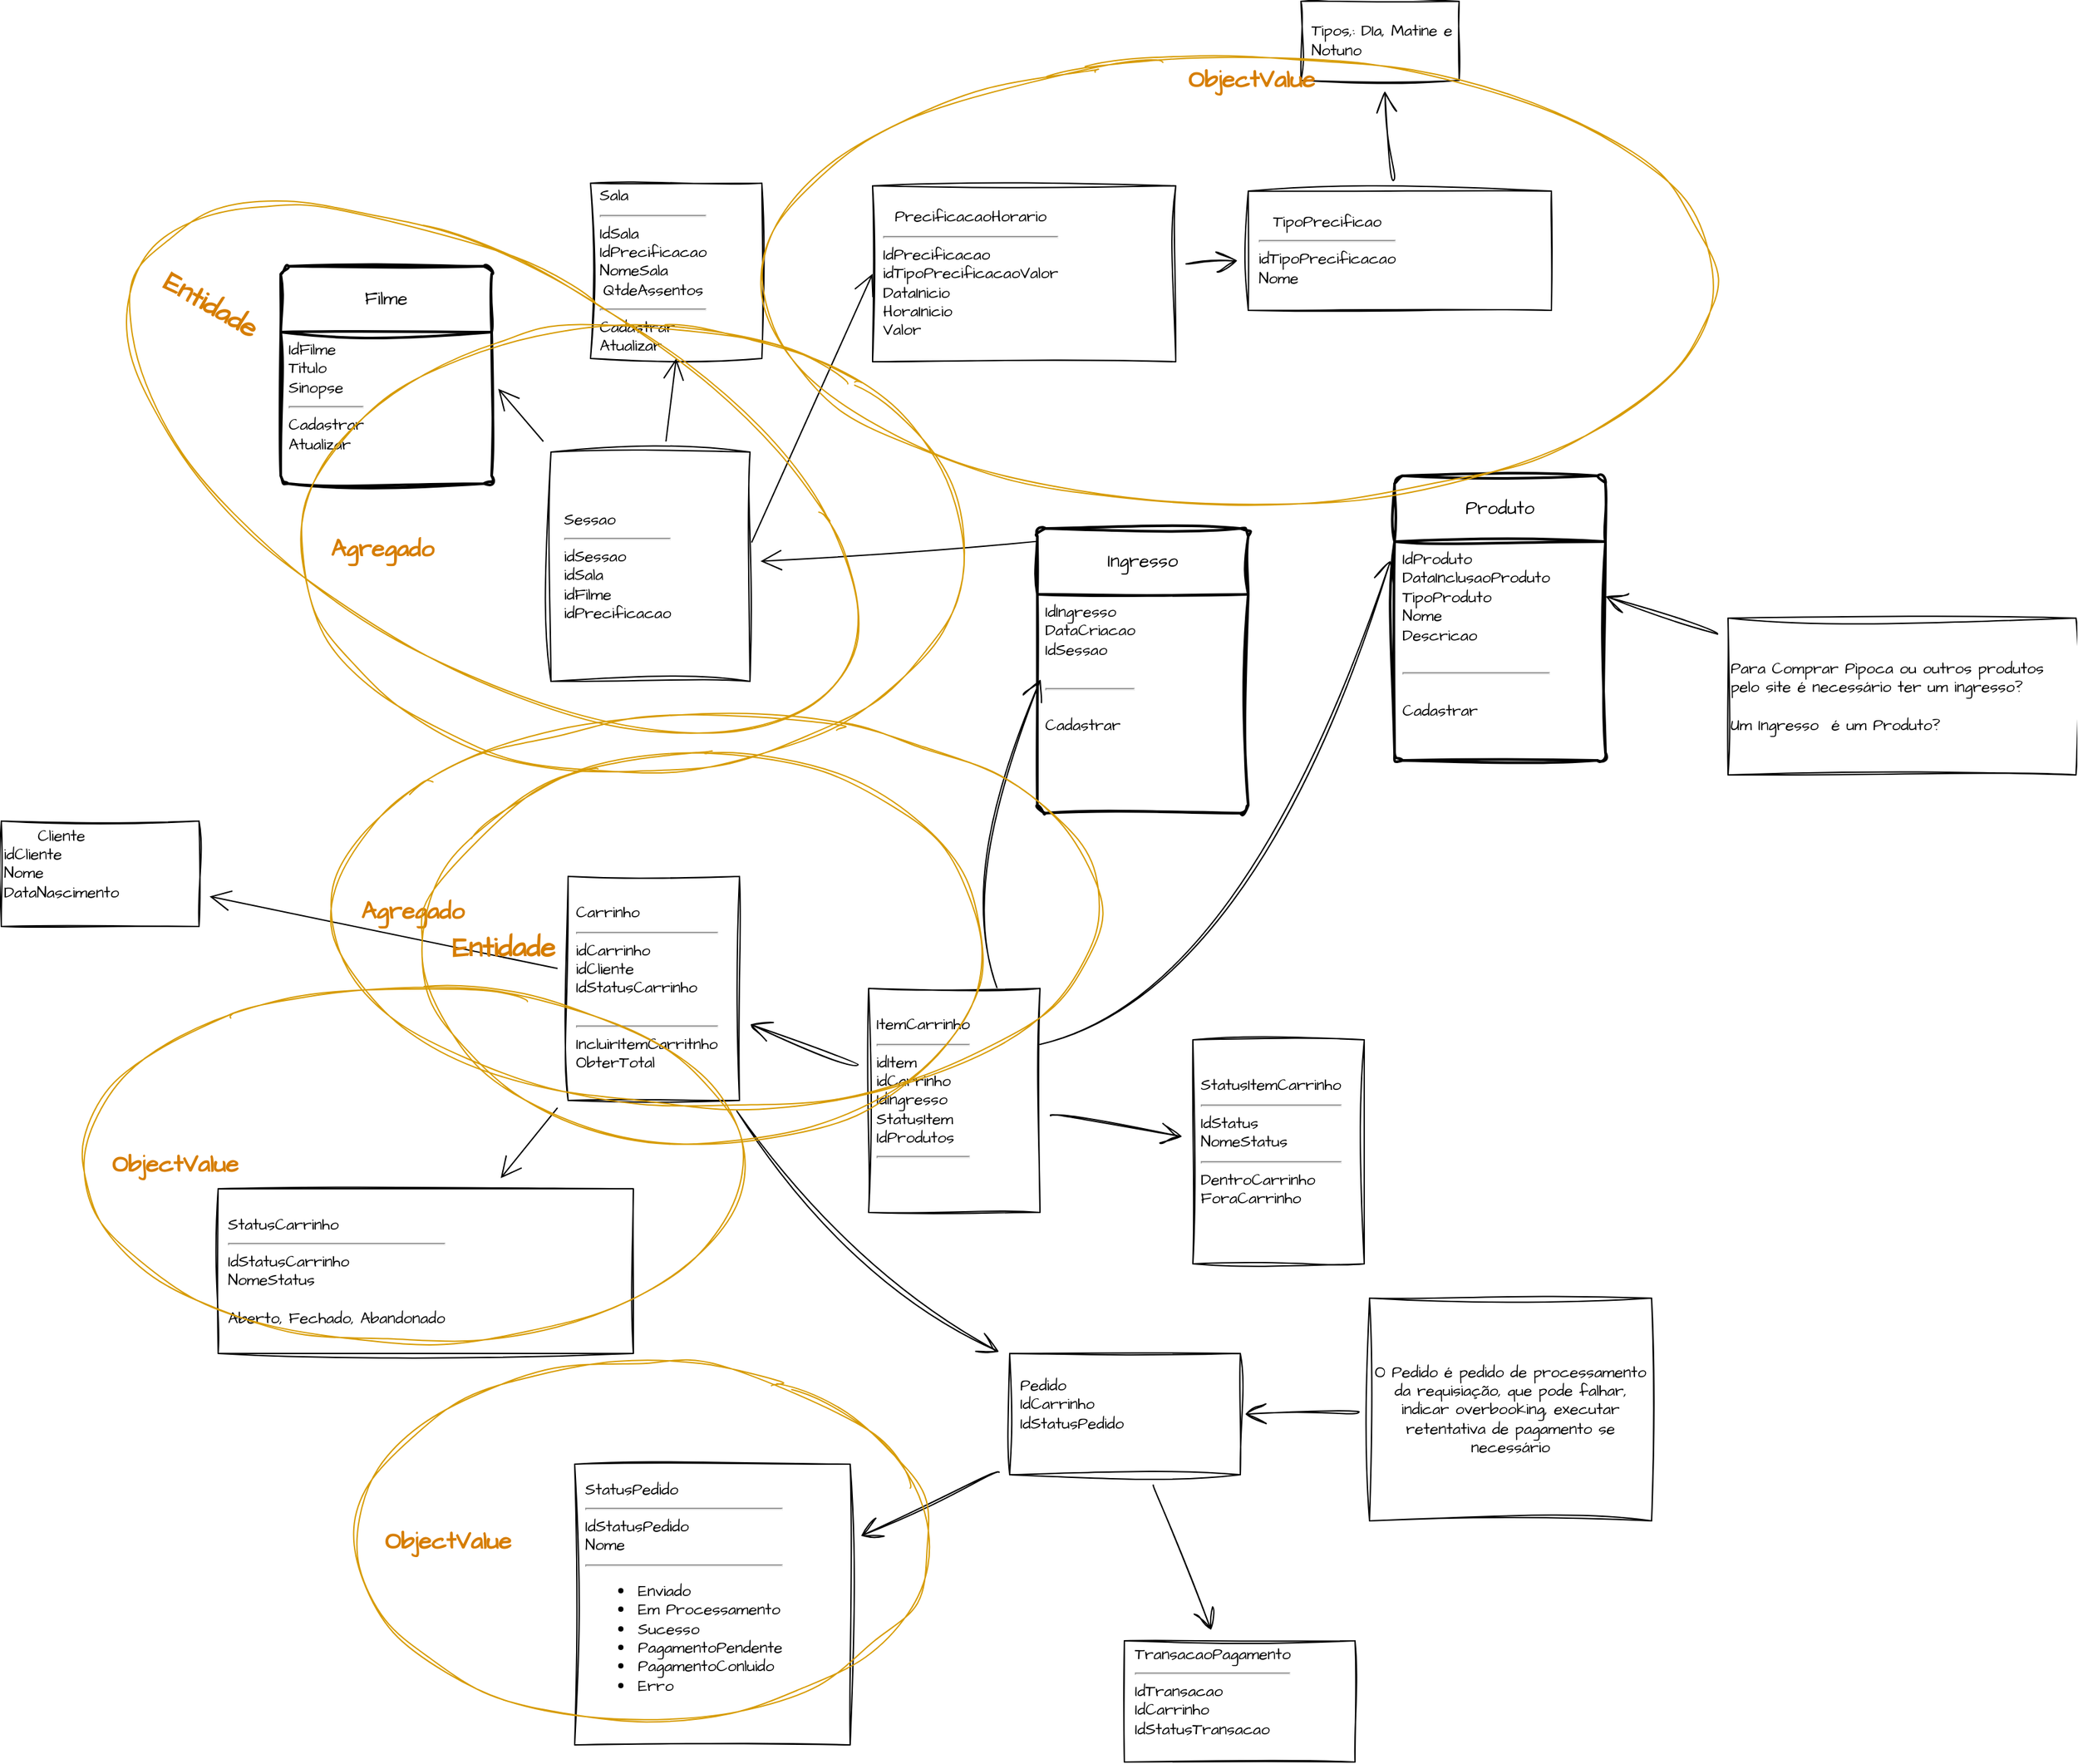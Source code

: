 <mxfile version="24.5.1" type="device" pages="3">
  <diagram name="Entidades" id="xI30XM8JuwD7gmCvTsga">
    <mxGraphModel dx="3703" dy="1747" grid="0" gridSize="10" guides="1" tooltips="1" connect="1" arrows="1" fold="1" page="0" pageScale="1" pageWidth="850" pageHeight="1100" math="0" shadow="0">
      <root>
        <mxCell id="0" />
        <mxCell id="ImmpMmd_PSmf4jzoIvcc-29" value="Tipo de Dominio" style="locked=1;" parent="0" visible="0" />
        <mxCell id="ImmpMmd_PSmf4jzoIvcc-30" value="CORE DOMAINS" style="rounded=1;whiteSpace=wrap;html=1;sketch=1;hachureGap=4;jiggle=2;curveFitting=1;fontFamily=Architects Daughter;fontSource=https%3A%2F%2Ffonts.googleapis.com%2Fcss%3Ffamily%3DArchitects%2BDaughter;verticalAlign=top;fontSize=21;fillColor=none;strokeColor=#0e8088;" vertex="1" parent="ImmpMmd_PSmf4jzoIvcc-29">
          <mxGeometry x="-947" y="-71" width="1152" height="1381" as="geometry" />
        </mxCell>
        <mxCell id="ImmpMmd_PSmf4jzoIvcc-31" value="GENERIC DOMAIN" style="rounded=1;whiteSpace=wrap;html=1;sketch=1;hachureGap=4;jiggle=2;curveFitting=1;fontFamily=Architects Daughter;fontSource=https%3A%2F%2Ffonts.googleapis.com%2Fcss%3Ffamily%3DArchitects%2BDaughter;verticalAlign=top;fontSize=21;fillColor=none;strokeColor=#0e8088;" vertex="1" parent="ImmpMmd_PSmf4jzoIvcc-29">
          <mxGeometry x="-1130" y="399" width="251" height="271" as="geometry" />
        </mxCell>
        <mxCell id="ImmpMmd_PSmf4jzoIvcc-43" value="EXTERNAL DOMAIN" style="rounded=1;whiteSpace=wrap;html=1;sketch=1;hachureGap=4;jiggle=2;curveFitting=1;fontFamily=Architects Daughter;fontSource=https%3A%2F%2Ffonts.googleapis.com%2Fcss%3Ffamily%3DArchitects%2BDaughter;verticalAlign=top;fontSize=21;fillColor=none;strokeColor=#0e8088;align=center;" vertex="1" parent="ImmpMmd_PSmf4jzoIvcc-29">
          <mxGeometry x="-216" y="1135" width="429" height="271" as="geometry" />
        </mxCell>
        <mxCell id="1" value="Objetos" style="" parent="0" />
        <mxCell id="WAuGadjzerKTHkQYb6Oh-2" value="&lt;div style=&quot;&quot;&gt;Sala&lt;/div&gt;&lt;div style=&quot;text-align: right;&quot;&gt;&lt;hr&gt;&lt;/div&gt;&lt;div style=&quot;&quot;&gt;IdSala&lt;/div&gt;&lt;div style=&quot;&quot;&gt;IdPrecificacao&lt;/div&gt;&lt;div style=&quot;&quot;&gt;&lt;span style=&quot;background-color: initial;&quot;&gt;NomeSala&lt;/span&gt;&lt;/div&gt;&lt;div style=&quot;text-align: center;&quot;&gt;QtdeAssentos&lt;/div&gt;&lt;div style=&quot;&quot;&gt;&lt;hr&gt;&lt;div style=&quot;&quot;&gt;&lt;span style=&quot;background-color: initial;&quot;&gt;Cadastrar&lt;/span&gt;&lt;/div&gt;&lt;/div&gt;&lt;div style=&quot;&quot;&gt;Atualizar&lt;/div&gt;" style="rounded=0;whiteSpace=wrap;html=1;fontFamily=Architects Daughter;fontSource=https%3A%2F%2Ffonts.googleapis.com%2Fcss%3Ffamily%3DArchitects%2BDaughter;sketch=1;curveFitting=1;jiggle=2;fillStyle=auto;align=left;spacingLeft=5;shadow=0;" parent="1" vertex="1">
          <mxGeometry x="-578" y="88" width="130" height="133" as="geometry" />
        </mxCell>
        <mxCell id="WAuGadjzerKTHkQYb6Oh-3" style="edgeStyle=none;curved=1;rounded=0;orthogonalLoop=1;jettySize=auto;html=1;entryX=0.5;entryY=1;entryDx=0;entryDy=0;fontFamily=Architects Daughter;fontSource=https%3A%2F%2Ffonts.googleapis.com%2Fcss%3Ffamily%3DArchitects%2BDaughter;fontSize=16;startSize=14;endArrow=open;endSize=14;sourcePerimeterSpacing=8;targetPerimeterSpacing=8;shadow=0;" parent="1" source="WAuGadjzerKTHkQYb6Oh-6" target="WAuGadjzerKTHkQYb6Oh-2" edge="1">
          <mxGeometry relative="1" as="geometry" />
        </mxCell>
        <mxCell id="WAuGadjzerKTHkQYb6Oh-4" style="edgeStyle=none;curved=1;rounded=0;orthogonalLoop=1;jettySize=auto;html=1;entryX=1;entryY=0.5;entryDx=0;entryDy=0;fontFamily=Architects Daughter;fontSource=https%3A%2F%2Ffonts.googleapis.com%2Fcss%3Ffamily%3DArchitects%2BDaughter;fontSize=16;startSize=14;endArrow=open;endSize=14;sourcePerimeterSpacing=8;targetPerimeterSpacing=8;shadow=0;" parent="1" source="WAuGadjzerKTHkQYb6Oh-6" edge="1">
          <mxGeometry relative="1" as="geometry">
            <mxPoint x="-648" y="244" as="targetPoint" />
          </mxGeometry>
        </mxCell>
        <mxCell id="WAuGadjzerKTHkQYb6Oh-5" style="edgeStyle=none;curved=1;rounded=0;orthogonalLoop=1;jettySize=auto;html=1;entryX=0;entryY=0.5;entryDx=0;entryDy=0;fontFamily=Architects Daughter;fontSource=https%3A%2F%2Ffonts.googleapis.com%2Fcss%3Ffamily%3DArchitects%2BDaughter;fontSize=16;startSize=14;endArrow=open;endSize=14;sourcePerimeterSpacing=8;targetPerimeterSpacing=8;exitX=1.008;exitY=0.395;exitDx=0;exitDy=0;exitPerimeter=0;shadow=0;" parent="1" source="WAuGadjzerKTHkQYb6Oh-6" target="WAuGadjzerKTHkQYb6Oh-7" edge="1">
          <mxGeometry relative="1" as="geometry" />
        </mxCell>
        <mxCell id="WAuGadjzerKTHkQYb6Oh-20" style="edgeStyle=none;curved=1;rounded=0;sketch=1;hachureGap=4;jiggle=2;curveFitting=1;orthogonalLoop=1;jettySize=auto;html=1;fontFamily=Architects Daughter;fontSource=https%3A%2F%2Ffonts.googleapis.com%2Fcss%3Ffamily%3DArchitects%2BDaughter;fontSize=16;startSize=14;endArrow=open;endSize=14;sourcePerimeterSpacing=8;targetPerimeterSpacing=8;exitX=1;exitY=0.25;exitDx=0;exitDy=0;entryX=-0.019;entryY=0.086;entryDx=0;entryDy=0;entryPerimeter=0;shadow=0;" parent="1" source="ImmpMmd_PSmf4jzoIvcc-34" target="WAuGadjzerKTHkQYb6Oh-23" edge="1">
          <mxGeometry relative="1" as="geometry">
            <mxPoint x="-236" y="773" as="targetPoint" />
            <Array as="points">
              <mxPoint x="-77" y="701" />
            </Array>
          </mxGeometry>
        </mxCell>
        <mxCell id="WAuGadjzerKTHkQYb6Oh-6" value="&lt;div style=&quot;&quot;&gt;&lt;span style=&quot;background-color: initial;&quot;&gt;Sessao&lt;/span&gt;&lt;/div&gt;&lt;div style=&quot;&quot;&gt;&lt;hr&gt;&lt;/div&gt;&lt;div style=&quot;&quot;&gt;&lt;span style=&quot;background-color: initial;&quot;&gt;idSessao&lt;/span&gt;&lt;/div&gt;&lt;div style=&quot;&quot;&gt;&lt;span style=&quot;background-color: initial;&quot;&gt;idSala&lt;/span&gt;&lt;br&gt;&lt;/div&gt;&lt;div&gt;idFilme&lt;/div&gt;&lt;div&gt;&lt;div&gt;&lt;span style=&quot;background-color: initial;&quot;&gt;idPrecificacao&lt;/span&gt;&lt;/div&gt;&lt;/div&gt;" style="rounded=0;whiteSpace=wrap;html=1;fontFamily=Architects Daughter;fontSource=https%3A%2F%2Ffonts.googleapis.com%2Fcss%3Ffamily%3DArchitects%2BDaughter;sketch=1;curveFitting=1;jiggle=2;fillStyle=auto;align=left;shadow=0;spacingLeft=8;" parent="1" vertex="1">
          <mxGeometry x="-608" y="292" width="151" height="174" as="geometry" />
        </mxCell>
        <mxCell id="WAuGadjzerKTHkQYb6Oh-29" value="" style="edgeStyle=none;curved=1;rounded=0;sketch=1;hachureGap=4;jiggle=2;curveFitting=1;orthogonalLoop=1;jettySize=auto;html=1;fontFamily=Architects Daughter;fontSource=https%3A%2F%2Ffonts.googleapis.com%2Fcss%3Ffamily%3DArchitects%2BDaughter;fontSize=16;startSize=14;endArrow=open;endSize=14;sourcePerimeterSpacing=8;targetPerimeterSpacing=8;shadow=0;" parent="1" source="WAuGadjzerKTHkQYb6Oh-7" target="WAuGadjzerKTHkQYb6Oh-28" edge="1">
          <mxGeometry relative="1" as="geometry" />
        </mxCell>
        <mxCell id="WAuGadjzerKTHkQYb6Oh-7" value="&lt;div style=&quot;text-align: center;&quot;&gt;&lt;span style=&quot;background-color: initial;&quot;&gt;PrecificacaoHorario&lt;/span&gt;&lt;/div&gt;&lt;div style=&quot;text-align: center;&quot;&gt;&lt;hr&gt;&lt;/div&gt;&lt;div style=&quot;&quot;&gt;&lt;span style=&quot;background-color: initial;&quot;&gt;IdPrecificacao&lt;/span&gt;&lt;/div&gt;&lt;div style=&quot;&quot;&gt;&lt;span style=&quot;background-color: initial;&quot;&gt;idTipoPrecificacao&lt;/span&gt;&lt;span style=&quot;background-color: initial;&quot;&gt;Valor&lt;/span&gt;&lt;br&gt;&lt;/div&gt;&lt;div style=&quot;&quot;&gt;&lt;div&gt;&lt;span style=&quot;background-color: initial;&quot;&gt;DataInicio&lt;/span&gt;&lt;br&gt;&lt;/div&gt;&lt;div&gt;HoraInicio&lt;/div&gt;&lt;/div&gt;&lt;div style=&quot;&quot;&gt;&lt;span style=&quot;background-color: initial;&quot;&gt;Valor&lt;/span&gt;&lt;/div&gt;" style="rounded=0;whiteSpace=wrap;html=1;fontFamily=Architects Daughter;fontSource=https%3A%2F%2Ffonts.googleapis.com%2Fcss%3Ffamily%3DArchitects%2BDaughter;sketch=1;curveFitting=1;jiggle=2;fillStyle=auto;align=left;spacingLeft=6;shadow=0;" parent="1" vertex="1">
          <mxGeometry x="-364" y="90" width="230" height="133.5" as="geometry" />
        </mxCell>
        <mxCell id="WAuGadjzerKTHkQYb6Oh-8" value="&lt;div style=&quot;text-align: center;&quot;&gt;&lt;span style=&quot;background-color: initial;&quot;&gt;Cliente&lt;/span&gt;&lt;/div&gt;&lt;div style=&quot;&quot;&gt;&lt;span style=&quot;background-color: initial;&quot;&gt;idCliente&lt;/span&gt;&lt;/div&gt;&lt;div&gt;Nome&lt;/div&gt;&lt;div&gt;DataNascimento&lt;/div&gt;&lt;div&gt;&lt;br&gt;&lt;/div&gt;" style="rounded=0;whiteSpace=wrap;html=1;fontFamily=Architects Daughter;fontSource=https%3A%2F%2Ffonts.googleapis.com%2Fcss%3Ffamily%3DArchitects%2BDaughter;sketch=1;curveFitting=1;jiggle=2;fillStyle=auto;align=left;gradientColor=none;shadow=0;" parent="1" vertex="1">
          <mxGeometry x="-1025" y="572" width="150" height="80" as="geometry" />
        </mxCell>
        <mxCell id="WAuGadjzerKTHkQYb6Oh-9" style="edgeStyle=none;curved=1;rounded=0;orthogonalLoop=1;jettySize=auto;html=1;fontFamily=Architects Daughter;fontSource=https%3A%2F%2Ffonts.googleapis.com%2Fcss%3Ffamily%3DArchitects%2BDaughter;fontSize=16;startSize=14;endArrow=open;endSize=14;sourcePerimeterSpacing=8;targetPerimeterSpacing=8;shadow=0;" parent="1" source="WAuGadjzerKTHkQYb6Oh-12" target="WAuGadjzerKTHkQYb6Oh-8" edge="1">
          <mxGeometry relative="1" as="geometry" />
        </mxCell>
        <mxCell id="WAuGadjzerKTHkQYb6Oh-10" style="edgeStyle=none;curved=1;rounded=0;orthogonalLoop=1;jettySize=auto;html=1;fontFamily=Architects Daughter;fontSource=https%3A%2F%2Ffonts.googleapis.com%2Fcss%3Ffamily%3DArchitects%2BDaughter;fontSize=16;startSize=14;endArrow=open;endSize=14;sourcePerimeterSpacing=8;targetPerimeterSpacing=8;exitX=0.395;exitY=0.013;exitDx=0;exitDy=0;exitPerimeter=0;shadow=0;" parent="1" source="WAuGadjzerKTHkQYb6Oh-18" target="WAuGadjzerKTHkQYb6Oh-6" edge="1">
          <mxGeometry relative="1" as="geometry">
            <mxPoint x="-445" y="583" as="sourcePoint" />
            <mxPoint x="-425.943" y="461.188" as="targetPoint" />
            <Array as="points">
              <mxPoint x="-292" y="367" />
            </Array>
          </mxGeometry>
        </mxCell>
        <mxCell id="WAuGadjzerKTHkQYb6Oh-11" style="edgeStyle=none;curved=1;rounded=0;orthogonalLoop=1;jettySize=auto;html=1;fontFamily=Architects Daughter;fontSource=https%3A%2F%2Ffonts.googleapis.com%2Fcss%3Ffamily%3DArchitects%2BDaughter;fontSize=16;startSize=14;endArrow=open;endSize=14;sourcePerimeterSpacing=8;targetPerimeterSpacing=8;shadow=0;" parent="1" source="WAuGadjzerKTHkQYb6Oh-12" target="WAuGadjzerKTHkQYb6Oh-15" edge="1">
          <mxGeometry relative="1" as="geometry" />
        </mxCell>
        <mxCell id="WAuGadjzerKTHkQYb6Oh-33" style="edgeStyle=none;curved=1;rounded=0;sketch=1;hachureGap=4;jiggle=2;curveFitting=1;orthogonalLoop=1;jettySize=auto;html=1;fontFamily=Architects Daughter;fontSource=https%3A%2F%2Ffonts.googleapis.com%2Fcss%3Ffamily%3DArchitects%2BDaughter;fontSize=16;startSize=14;endArrow=open;endSize=14;sourcePerimeterSpacing=8;targetPerimeterSpacing=8;shadow=0;" parent="1" source="WAuGadjzerKTHkQYb6Oh-12" target="WAuGadjzerKTHkQYb6Oh-34" edge="1">
          <mxGeometry relative="1" as="geometry">
            <mxPoint x="-184.0" y="1059.429" as="targetPoint" />
            <Array as="points">
              <mxPoint x="-381" y="919" />
            </Array>
          </mxGeometry>
        </mxCell>
        <mxCell id="WAuGadjzerKTHkQYb6Oh-12" value="&lt;div style=&quot;&quot;&gt;&lt;span style=&quot;background-color: initial;&quot;&gt;Carrinho&lt;/span&gt;&lt;/div&gt;&lt;div style=&quot;&quot;&gt;&lt;hr&gt;&lt;/div&gt;&lt;div style=&quot;&quot;&gt;&lt;span style=&quot;background-color: initial;&quot;&gt;idCarrinho&lt;/span&gt;&lt;/div&gt;&lt;div style=&quot;&quot;&gt;&lt;span style=&quot;background-color: initial;&quot;&gt;idCliente&lt;/span&gt;&lt;br&gt;&lt;/div&gt;&lt;div&gt;&lt;span style=&quot;background-color: initial;&quot;&gt;IdStatusCarrinho&lt;/span&gt;&lt;br&gt;&lt;/div&gt;&lt;div&gt;&lt;br&gt;&lt;hr&gt;IncluirItemCarritnho&lt;/div&gt;&lt;div&gt;ObterTotal&lt;br&gt;&lt;/div&gt;" style="rounded=0;whiteSpace=wrap;html=1;fontFamily=Architects Daughter;fontSource=https%3A%2F%2Ffonts.googleapis.com%2Fcss%3Ffamily%3DArchitects%2BDaughter;sketch=1;curveFitting=1;jiggle=2;fillStyle=auto;align=left;spacingLeft=4;shadow=0;" parent="1" vertex="1">
          <mxGeometry x="-595" y="614" width="130" height="170" as="geometry" />
        </mxCell>
        <mxCell id="WAuGadjzerKTHkQYb6Oh-15" value="&lt;div style=&quot;&quot;&gt;&lt;span style=&quot;background-color: initial;&quot;&gt;StatusCarrinho&lt;/span&gt;&lt;/div&gt;&lt;div style=&quot;&quot;&gt;&lt;hr&gt;&lt;/div&gt;&lt;div style=&quot;&quot;&gt;IdStatusCarrinho&lt;/div&gt;&lt;div style=&quot;&quot;&gt;NomeStatus&amp;nbsp;&lt;/div&gt;&lt;div style=&quot;&quot;&gt;&lt;br&gt;&lt;/div&gt;&lt;div style=&quot;&quot;&gt;Aberto, Fechado, Abandonado&lt;/div&gt;" style="rounded=0;whiteSpace=wrap;html=1;fontFamily=Architects Daughter;fontSource=https%3A%2F%2Ffonts.googleapis.com%2Fcss%3Ffamily%3DArchitects%2BDaughter;sketch=1;curveFitting=1;jiggle=2;fillStyle=auto;align=left;spacingLeft=5;shadow=0;" parent="1" vertex="1">
          <mxGeometry x="-860.5" y="851" width="315" height="125" as="geometry" />
        </mxCell>
        <mxCell id="WAuGadjzerKTHkQYb6Oh-16" value="Filme" style="swimlane;childLayout=stackLayout;horizontal=1;startSize=50;horizontalStack=0;rounded=1;fontSize=14;fontStyle=0;strokeWidth=2;resizeParent=0;resizeLast=1;shadow=0;dashed=0;align=center;arcSize=4;whiteSpace=wrap;html=1;sketch=1;hachureGap=4;jiggle=2;curveFitting=1;fontFamily=Architects Daughter;fontSource=https%3A%2F%2Ffonts.googleapis.com%2Fcss%3Ffamily%3DArchitects%2BDaughter;fillColor=default;glass=0;" parent="1" vertex="1">
          <mxGeometry x="-813" y="151" width="160" height="165" as="geometry">
            <mxRectangle x="-813" y="151" width="67" height="50" as="alternateBounds" />
          </mxGeometry>
        </mxCell>
        <mxCell id="WAuGadjzerKTHkQYb6Oh-17" value="IdFilme&lt;div&gt;Titulo&lt;/div&gt;&lt;div&gt;Sinopse&lt;/div&gt;&lt;div&gt;&lt;hr&gt;Cadastrar&lt;/div&gt;&lt;div&gt;Atualizar&lt;/div&gt;" style="align=left;strokeColor=none;fillColor=none;spacingLeft=4;fontSize=12;verticalAlign=top;resizable=0;rotatable=0;part=1;html=1;sketch=1;hachureGap=4;jiggle=2;curveFitting=1;fontFamily=Architects Daughter;fontSource=https%3A%2F%2Ffonts.googleapis.com%2Fcss%3Ffamily%3DArchitects%2BDaughter;shadow=0;" parent="WAuGadjzerKTHkQYb6Oh-16" vertex="1">
          <mxGeometry y="50" width="160" height="115" as="geometry" />
        </mxCell>
        <mxCell id="WAuGadjzerKTHkQYb6Oh-18" value="Ingresso" style="swimlane;childLayout=stackLayout;horizontal=1;startSize=50;horizontalStack=0;rounded=1;fontSize=14;fontStyle=0;strokeWidth=2;resizeParent=0;resizeLast=1;shadow=0;dashed=0;align=center;arcSize=4;whiteSpace=wrap;html=1;sketch=1;hachureGap=4;jiggle=2;curveFitting=1;fontFamily=Architects Daughter;fontSource=https%3A%2F%2Ffonts.googleapis.com%2Fcss%3Ffamily%3DArchitects%2BDaughter;" parent="1" vertex="1">
          <mxGeometry x="-239" y="350" width="160" height="216" as="geometry" />
        </mxCell>
        <mxCell id="WAuGadjzerKTHkQYb6Oh-19" value="&lt;div&gt;IdIngresso&lt;/div&gt;&lt;div&gt;&lt;span style=&quot;background-color: initial;&quot;&gt;DataCriacao&lt;/span&gt;&lt;/div&gt;&lt;div&gt;&lt;div style=&quot;text-wrap: wrap;&quot;&gt;&lt;span style=&quot;background-color: initial;&quot;&gt;IdSessao&lt;/span&gt;&lt;br&gt;&lt;/div&gt;&lt;div style=&quot;text-wrap: wrap;&quot;&gt;&lt;br&gt;&lt;/div&gt;&lt;/div&gt;&lt;div&gt;&lt;hr&gt;&lt;/div&gt;&lt;div&gt;&lt;span style=&quot;background-color: initial;&quot;&gt;&lt;br&gt;&lt;/span&gt;&lt;/div&gt;&lt;div&gt;&lt;span style=&quot;background-color: initial;&quot;&gt;Cadastrar&lt;/span&gt;&lt;br&gt;&lt;/div&gt;&lt;div&gt;&lt;br&gt;&lt;/div&gt;" style="align=left;strokeColor=none;fillColor=none;spacingLeft=4;fontSize=12;verticalAlign=top;resizable=0;rotatable=0;part=1;html=1;sketch=1;hachureGap=4;jiggle=2;curveFitting=1;fontFamily=Architects Daughter;fontSource=https%3A%2F%2Ffonts.googleapis.com%2Fcss%3Ffamily%3DArchitects%2BDaughter;shadow=0;" parent="WAuGadjzerKTHkQYb6Oh-18" vertex="1">
          <mxGeometry y="50" width="160" height="166" as="geometry" />
        </mxCell>
        <mxCell id="WAuGadjzerKTHkQYb6Oh-22" value="Produto" style="swimlane;childLayout=stackLayout;horizontal=1;startSize=50;horizontalStack=0;rounded=1;fontSize=14;fontStyle=0;strokeWidth=2;resizeParent=0;resizeLast=1;shadow=0;dashed=0;align=center;arcSize=4;whiteSpace=wrap;html=1;sketch=1;hachureGap=4;jiggle=2;curveFitting=1;fontFamily=Architects Daughter;fontSource=https%3A%2F%2Ffonts.googleapis.com%2Fcss%3Ffamily%3DArchitects%2BDaughter;" parent="1" vertex="1">
          <mxGeometry x="32" y="310" width="160" height="216" as="geometry" />
        </mxCell>
        <mxCell id="WAuGadjzerKTHkQYb6Oh-23" value="&lt;div&gt;IdProduto&lt;/div&gt;&lt;div&gt;&lt;span style=&quot;background-color: initial;&quot;&gt;DataInclusaoProduto&lt;/span&gt;&lt;/div&gt;&lt;div&gt;&lt;div style=&quot;text-wrap: wrap;&quot;&gt;&lt;span style=&quot;background-color: initial;&quot;&gt;TipoProduto&lt;/span&gt;&lt;br&gt;&lt;/div&gt;&lt;div style=&quot;text-wrap: wrap;&quot;&gt;&lt;span style=&quot;background-color: initial;&quot;&gt;Nome&lt;/span&gt;&lt;/div&gt;&lt;div style=&quot;text-wrap: wrap;&quot;&gt;&lt;span style=&quot;background-color: initial;&quot;&gt;Descricao&lt;/span&gt;&lt;/div&gt;&lt;div style=&quot;text-wrap: wrap;&quot;&gt;&lt;br&gt;&lt;/div&gt;&lt;/div&gt;&lt;div&gt;&lt;hr&gt;&lt;/div&gt;&lt;div&gt;&lt;span style=&quot;background-color: initial;&quot;&gt;&lt;br&gt;&lt;/span&gt;&lt;/div&gt;&lt;div&gt;&lt;span style=&quot;background-color: initial;&quot;&gt;Cadastrar&lt;/span&gt;&lt;br&gt;&lt;/div&gt;&lt;div&gt;&lt;br&gt;&lt;/div&gt;" style="align=left;strokeColor=none;fillColor=none;spacingLeft=4;fontSize=12;verticalAlign=top;resizable=0;rotatable=0;part=1;html=1;sketch=1;hachureGap=4;jiggle=2;curveFitting=1;fontFamily=Architects Daughter;fontSource=https%3A%2F%2Ffonts.googleapis.com%2Fcss%3Ffamily%3DArchitects%2BDaughter;shadow=0;" parent="WAuGadjzerKTHkQYb6Oh-22" vertex="1">
          <mxGeometry y="50" width="160" height="166" as="geometry" />
        </mxCell>
        <mxCell id="WAuGadjzerKTHkQYb6Oh-24" style="edgeStyle=none;curved=1;rounded=0;sketch=1;hachureGap=4;jiggle=2;curveFitting=1;orthogonalLoop=1;jettySize=auto;html=1;entryX=0.016;entryY=0.388;entryDx=0;entryDy=0;entryPerimeter=0;fontFamily=Architects Daughter;fontSource=https%3A%2F%2Ffonts.googleapis.com%2Fcss%3Ffamily%3DArchitects%2BDaughter;fontSize=16;startSize=14;endArrow=open;endSize=14;sourcePerimeterSpacing=8;targetPerimeterSpacing=8;shadow=0;exitX=0.75;exitY=0;exitDx=0;exitDy=0;" parent="1" source="ImmpMmd_PSmf4jzoIvcc-34" target="WAuGadjzerKTHkQYb6Oh-19" edge="1">
          <mxGeometry relative="1" as="geometry">
            <Array as="points">
              <mxPoint x="-299" y="611" />
            </Array>
          </mxGeometry>
        </mxCell>
        <mxCell id="WAuGadjzerKTHkQYb6Oh-26" style="edgeStyle=none;curved=1;rounded=0;sketch=1;hachureGap=4;jiggle=2;curveFitting=1;orthogonalLoop=1;jettySize=auto;html=1;entryX=1;entryY=0.25;entryDx=0;entryDy=0;fontFamily=Architects Daughter;fontSource=https%3A%2F%2Ffonts.googleapis.com%2Fcss%3Ffamily%3DArchitects%2BDaughter;fontSize=16;startSize=14;endArrow=open;endSize=14;sourcePerimeterSpacing=8;targetPerimeterSpacing=8;shadow=0;" parent="1" source="WAuGadjzerKTHkQYb6Oh-25" target="WAuGadjzerKTHkQYb6Oh-23" edge="1">
          <mxGeometry relative="1" as="geometry" />
        </mxCell>
        <mxCell id="WAuGadjzerKTHkQYb6Oh-25" value="Para Comprar Pìpoca ou outros produtos pelo site é necessário ter um ingresso?&lt;br&gt;&lt;br&gt;Um Ingresso&amp;nbsp; é um Produto?" style="html=1;dashed=0;whiteSpace=wrap;sketch=1;hachureGap=4;jiggle=2;curveFitting=1;fontFamily=Architects Daughter;fontSource=https%3A%2F%2Ffonts.googleapis.com%2Fcss%3Ffamily%3DArchitects%2BDaughter;align=left;shadow=0;" parent="1" vertex="1">
          <mxGeometry x="285" y="418" width="264" height="119" as="geometry" />
        </mxCell>
        <mxCell id="WAuGadjzerKTHkQYb6Oh-31" value="" style="edgeStyle=none;curved=1;rounded=0;sketch=1;hachureGap=4;jiggle=2;curveFitting=1;orthogonalLoop=1;jettySize=auto;html=1;fontFamily=Architects Daughter;fontSource=https%3A%2F%2Ffonts.googleapis.com%2Fcss%3Ffamily%3DArchitects%2BDaughter;fontSize=16;startSize=14;endArrow=open;endSize=14;sourcePerimeterSpacing=8;targetPerimeterSpacing=8;shadow=0;" parent="1" source="WAuGadjzerKTHkQYb6Oh-28" target="WAuGadjzerKTHkQYb6Oh-30" edge="1">
          <mxGeometry relative="1" as="geometry" />
        </mxCell>
        <mxCell id="WAuGadjzerKTHkQYb6Oh-28" value="&lt;div style=&quot;text-align: center;&quot;&gt;&lt;span style=&quot;background-color: initial;&quot;&gt;TipoPrecificao&lt;/span&gt;&lt;/div&gt;&lt;div style=&quot;text-align: center;&quot;&gt;&lt;hr&gt;&lt;/div&gt;&lt;div style=&quot;&quot;&gt;&lt;span style=&quot;background-color: initial;&quot;&gt;idTipoPrecificacao&lt;/span&gt;&lt;/div&gt;&lt;div style=&quot;&quot;&gt;Nome&lt;/div&gt;" style="rounded=0;whiteSpace=wrap;html=1;fontFamily=Architects Daughter;fontSource=https%3A%2F%2Ffonts.googleapis.com%2Fcss%3Ffamily%3DArchitects%2BDaughter;sketch=1;curveFitting=1;jiggle=2;fillStyle=auto;align=left;spacingLeft=6;shadow=0;" parent="1" vertex="1">
          <mxGeometry x="-79" y="94" width="230" height="90.5" as="geometry" />
        </mxCell>
        <mxCell id="WAuGadjzerKTHkQYb6Oh-30" value="Tipos,: DIa, Matine e Notuno" style="whiteSpace=wrap;html=1;fontFamily=Architects Daughter;align=left;rounded=0;fontSource=https%3A%2F%2Ffonts.googleapis.com%2Fcss%3Ffamily%3DArchitects%2BDaughter;sketch=1;curveFitting=1;jiggle=2;fillStyle=auto;spacingLeft=6;shadow=0;" parent="1" vertex="1">
          <mxGeometry x="-39" y="-50" width="120" height="60" as="geometry" />
        </mxCell>
        <mxCell id="WAuGadjzerKTHkQYb6Oh-38" style="edgeStyle=none;curved=1;rounded=0;sketch=1;hachureGap=4;jiggle=2;curveFitting=1;orthogonalLoop=1;jettySize=auto;html=1;fontFamily=Architects Daughter;fontSource=https%3A%2F%2Ffonts.googleapis.com%2Fcss%3Ffamily%3DArchitects%2BDaughter;fontSize=16;startSize=14;endArrow=open;endSize=14;sourcePerimeterSpacing=8;targetPerimeterSpacing=8;shadow=0;" parent="1" source="WAuGadjzerKTHkQYb6Oh-34" target="WAuGadjzerKTHkQYb6Oh-37" edge="1">
          <mxGeometry relative="1" as="geometry" />
        </mxCell>
        <mxCell id="ImmpMmd_PSmf4jzoIvcc-42" value="" style="edgeStyle=none;curved=1;rounded=0;sketch=1;hachureGap=4;jiggle=2;curveFitting=1;orthogonalLoop=1;jettySize=auto;html=1;fontFamily=Architects Daughter;fontSource=https%3A%2F%2Ffonts.googleapis.com%2Fcss%3Ffamily%3DArchitects%2BDaughter;fontSize=16;startSize=14;endArrow=open;endSize=14;sourcePerimeterSpacing=8;targetPerimeterSpacing=8;" edge="1" parent="1" source="WAuGadjzerKTHkQYb6Oh-34" target="ImmpMmd_PSmf4jzoIvcc-41">
          <mxGeometry relative="1" as="geometry" />
        </mxCell>
        <mxCell id="WAuGadjzerKTHkQYb6Oh-34" value="Pedido&lt;div&gt;IdCarrinho&lt;/div&gt;&lt;div&gt;IdStatusPedido&lt;/div&gt;&lt;div&gt;&lt;br&gt;&lt;/div&gt;" style="html=1;dashed=0;whiteSpace=wrap;sketch=1;hachureGap=4;jiggle=2;curveFitting=1;fontFamily=Architects Daughter;fontSource=https%3A%2F%2Ffonts.googleapis.com%2Fcss%3Ffamily%3DArchitects%2BDaughter;align=left;spacingLeft=6;shadow=0;" parent="1" vertex="1">
          <mxGeometry x="-260" y="976" width="175" height="92" as="geometry" />
        </mxCell>
        <mxCell id="WAuGadjzerKTHkQYb6Oh-36" style="edgeStyle=none;curved=1;rounded=0;sketch=1;hachureGap=4;jiggle=2;curveFitting=1;orthogonalLoop=1;jettySize=auto;html=1;fontFamily=Architects Daughter;fontSource=https%3A%2F%2Ffonts.googleapis.com%2Fcss%3Ffamily%3DArchitects%2BDaughter;fontSize=16;startSize=14;endArrow=open;endSize=14;sourcePerimeterSpacing=8;targetPerimeterSpacing=8;shadow=0;" parent="1" source="WAuGadjzerKTHkQYb6Oh-35" edge="1">
          <mxGeometry relative="1" as="geometry">
            <mxPoint x="-81.6" y="1022.0" as="targetPoint" />
          </mxGeometry>
        </mxCell>
        <mxCell id="WAuGadjzerKTHkQYb6Oh-35" value="O Pedido é pedido de processamento da requisiação, que pode falhar, indicar overbooking, executar retentativa de pagamento se necessário" style="html=1;dashed=0;whiteSpace=wrap;sketch=1;hachureGap=4;jiggle=2;curveFitting=1;fontFamily=Architects Daughter;fontSource=https%3A%2F%2Ffonts.googleapis.com%2Fcss%3Ffamily%3DArchitects%2BDaughter;shadow=0;" parent="1" vertex="1">
          <mxGeometry x="13" y="934" width="214" height="169" as="geometry" />
        </mxCell>
        <mxCell id="WAuGadjzerKTHkQYb6Oh-37" value="&lt;div style=&quot;&quot;&gt;&lt;span style=&quot;background-color: initial;&quot;&gt;StatusPedido&lt;/span&gt;&lt;/div&gt;&lt;div style=&quot;&quot;&gt;&lt;hr&gt;&lt;/div&gt;&lt;div style=&quot;&quot;&gt;IdStatusPedido&lt;br&gt;Nome&lt;/div&gt;&lt;div style=&quot;&quot;&gt;&lt;hr&gt;&lt;/div&gt;&lt;div style=&quot;&quot;&gt;&lt;ul&gt;&lt;li&gt;Enviado&lt;/li&gt;&lt;li&gt;Em Processamento&lt;/li&gt;&lt;li&gt;Sucesso&lt;/li&gt;&lt;li&gt;PagamentoPendente&lt;/li&gt;&lt;li&gt;PagamentoConluido&lt;/li&gt;&lt;li&gt;Erro&lt;/li&gt;&lt;/ul&gt;&lt;/div&gt;&lt;div&gt;&lt;br&gt;&lt;/div&gt;" style="rounded=0;whiteSpace=wrap;html=1;fontFamily=Architects Daughter;fontSource=https%3A%2F%2Ffonts.googleapis.com%2Fcss%3Ffamily%3DArchitects%2BDaughter;sketch=1;curveFitting=1;jiggle=2;fillStyle=auto;align=left;spacingLeft=6;shadow=0;" parent="1" vertex="1">
          <mxGeometry x="-590" y="1060" width="209" height="213" as="geometry" />
        </mxCell>
        <mxCell id="ImmpMmd_PSmf4jzoIvcc-35" style="edgeStyle=none;curved=1;rounded=0;sketch=1;hachureGap=4;jiggle=2;curveFitting=1;orthogonalLoop=1;jettySize=auto;html=1;fontFamily=Architects Daughter;fontSource=https%3A%2F%2Ffonts.googleapis.com%2Fcss%3Ffamily%3DArchitects%2BDaughter;fontSize=16;startSize=14;endArrow=open;endSize=14;sourcePerimeterSpacing=8;targetPerimeterSpacing=8;" edge="1" parent="1" source="ImmpMmd_PSmf4jzoIvcc-34" target="WAuGadjzerKTHkQYb6Oh-12">
          <mxGeometry relative="1" as="geometry" />
        </mxCell>
        <mxCell id="ImmpMmd_PSmf4jzoIvcc-37" value="" style="edgeStyle=none;curved=1;rounded=0;sketch=1;hachureGap=4;jiggle=2;curveFitting=1;orthogonalLoop=1;jettySize=auto;html=1;fontFamily=Architects Daughter;fontSource=https%3A%2F%2Ffonts.googleapis.com%2Fcss%3Ffamily%3DArchitects%2BDaughter;fontSize=16;startSize=14;endArrow=open;endSize=14;sourcePerimeterSpacing=8;targetPerimeterSpacing=8;" edge="1" parent="1" source="ImmpMmd_PSmf4jzoIvcc-34" target="ImmpMmd_PSmf4jzoIvcc-36">
          <mxGeometry relative="1" as="geometry" />
        </mxCell>
        <mxCell id="ImmpMmd_PSmf4jzoIvcc-34" value="&lt;div style=&quot;&quot;&gt;&lt;span style=&quot;background-color: initial;&quot;&gt;ItemCarrinho&lt;/span&gt;&lt;/div&gt;&lt;div style=&quot;&quot;&gt;&lt;hr&gt;&lt;/div&gt;&lt;div style=&quot;&quot;&gt;&lt;span style=&quot;background-color: initial;&quot;&gt;idItem&lt;/span&gt;&lt;br&gt;&lt;/div&gt;&lt;div style=&quot;&quot;&gt;idCarrinho&lt;span style=&quot;background-color: initial;&quot;&gt;&lt;br&gt;&lt;/span&gt;&lt;/div&gt;&lt;div&gt;&lt;span style=&quot;background-color: initial;&quot;&gt;IdIngresso&lt;/span&gt;&lt;br&gt;&lt;/div&gt;&lt;div&gt;StatusItem&lt;br&gt;&lt;/div&gt;&lt;div&gt;IdProdutos&lt;br&gt;&lt;hr&gt;&lt;/div&gt;&lt;div&gt;&lt;br&gt;&lt;/div&gt;" style="rounded=0;whiteSpace=wrap;html=1;fontFamily=Architects Daughter;fontSource=https%3A%2F%2Ffonts.googleapis.com%2Fcss%3Ffamily%3DArchitects%2BDaughter;sketch=1;curveFitting=1;jiggle=2;fillStyle=auto;align=left;spacingLeft=4;shadow=0;" vertex="1" parent="1">
          <mxGeometry x="-367" y="699" width="130" height="170" as="geometry" />
        </mxCell>
        <mxCell id="ImmpMmd_PSmf4jzoIvcc-36" value="&lt;div style=&quot;&quot;&gt;&lt;span style=&quot;background-color: initial;&quot;&gt;StatusItemCarrinho&lt;/span&gt;&lt;/div&gt;&lt;div style=&quot;&quot;&gt;&lt;hr&gt;&lt;/div&gt;&lt;div style=&quot;&quot;&gt;&lt;span style=&quot;background-color: initial;&quot;&gt;IdStatus&lt;/span&gt;&lt;br&gt;&lt;/div&gt;&lt;div style=&quot;&quot;&gt;NomeStatus&lt;/div&gt;&lt;div&gt;&lt;hr&gt;DentroCarrinho&lt;/div&gt;&lt;div&gt;ForaCarrinho&lt;/div&gt;&lt;div&gt;&lt;br&gt;&lt;/div&gt;" style="rounded=0;whiteSpace=wrap;html=1;fontFamily=Architects Daughter;fontSource=https%3A%2F%2Ffonts.googleapis.com%2Fcss%3Ffamily%3DArchitects%2BDaughter;sketch=1;curveFitting=1;jiggle=2;fillStyle=auto;align=left;spacingLeft=4;shadow=0;" vertex="1" parent="1">
          <mxGeometry x="-121" y="738" width="130" height="170" as="geometry" />
        </mxCell>
        <mxCell id="ImmpMmd_PSmf4jzoIvcc-41" value="&lt;div&gt;TransacaoPagamento&lt;hr&gt;&lt;div&gt;IdTransacao&lt;/div&gt;&lt;div&gt;IdCarrinho&lt;/div&gt;&lt;div&gt;IdStatusTransacao&lt;/div&gt;&lt;div&gt;&lt;br&gt;&lt;/div&gt;&lt;/div&gt;" style="html=1;dashed=0;whiteSpace=wrap;sketch=1;hachureGap=4;jiggle=2;curveFitting=1;fontFamily=Architects Daughter;fontSource=https%3A%2F%2Ffonts.googleapis.com%2Fcss%3Ffamily%3DArchitects%2BDaughter;align=left;spacingLeft=6;shadow=0;" vertex="1" parent="1">
          <mxGeometry x="-173" y="1194" width="175" height="92" as="geometry" />
        </mxCell>
        <mxCell id="ImmpMmd_PSmf4jzoIvcc-5" value="Contextos" style="locked=1;" parent="0" visible="0" />
        <mxCell id="ImmpMmd_PSmf4jzoIvcc-8" value="Bounded Context&lt;div&gt;&lt;ol&gt;&lt;li&gt;Consultar Lista de Filmes&lt;/li&gt;&lt;li&gt;Consultar Detalhes do Filme&lt;/li&gt;&lt;li&gt;Incluir Sessão no Carrinho de Compras&lt;/li&gt;&lt;li&gt;Cadastrar Cliente&lt;/li&gt;&lt;li&gt;Finalizar Pedido&lt;/li&gt;&lt;/ol&gt;&lt;/div&gt;" style="html=1;dashed=0;whiteSpace=wrap;sketch=1;hachureGap=4;jiggle=2;curveFitting=1;fontFamily=Architects Daughter;fontSource=https%3A%2F%2Ffonts.googleapis.com%2Fcss%3Ffamily%3DArchitects%2BDaughter;align=left;fillColor=none;fontColor=#ffffff;strokeColor=#001DBC;strokeWidth=7;" vertex="1" parent="ImmpMmd_PSmf4jzoIvcc-5">
          <mxGeometry x="-894" y="-289" width="302" height="215" as="geometry" />
        </mxCell>
        <mxCell id="ImmpMmd_PSmf4jzoIvcc-9" value="1" style="html=1;dashed=0;whiteSpace=wrap;sketch=1;hachureGap=4;jiggle=2;curveFitting=1;fontFamily=Architects Daughter;fontSource=https%3A%2F%2Ffonts.googleapis.com%2Fcss%3Ffamily%3DArchitects%2BDaughter;align=center;fillColor=none;fontColor=#ffffff;strokeColor=#001DBC;strokeWidth=7;fontSize=29;" vertex="1" parent="ImmpMmd_PSmf4jzoIvcc-5">
          <mxGeometry x="-1163" y="53" width="104" height="69" as="geometry" />
        </mxCell>
        <mxCell id="ImmpMmd_PSmf4jzoIvcc-10" value="2" style="html=1;dashed=0;whiteSpace=wrap;sketch=1;hachureGap=4;jiggle=2;curveFitting=1;fontFamily=Architects Daughter;fontSource=https%3A%2F%2Ffonts.googleapis.com%2Fcss%3Ffamily%3DArchitects%2BDaughter;align=center;fillColor=none;fontColor=#ffffff;strokeColor=#001DBC;strokeWidth=7;fontSize=29;" vertex="1" parent="ImmpMmd_PSmf4jzoIvcc-5">
          <mxGeometry x="-719" y="21" width="104" height="69" as="geometry" />
        </mxCell>
        <mxCell id="ImmpMmd_PSmf4jzoIvcc-11" value="4" style="html=1;dashed=0;whiteSpace=wrap;sketch=1;hachureGap=4;jiggle=2;curveFitting=1;fontFamily=Architects Daughter;fontSource=https%3A%2F%2Ffonts.googleapis.com%2Fcss%3Ffamily%3DArchitects%2BDaughter;align=center;fillColor=none;fontColor=#ffffff;strokeColor=#001DBC;strokeWidth=7;fontSize=29;" vertex="1" parent="ImmpMmd_PSmf4jzoIvcc-5">
          <mxGeometry x="-968" y="404" width="104" height="69" as="geometry" />
        </mxCell>
        <mxCell id="ImmpMmd_PSmf4jzoIvcc-12" value="4" style="html=1;dashed=0;whiteSpace=wrap;sketch=1;hachureGap=4;jiggle=2;curveFitting=1;fontFamily=Architects Daughter;fontSource=https%3A%2F%2Ffonts.googleapis.com%2Fcss%3Ffamily%3DArchitects%2BDaughter;align=center;fillColor=none;fontColor=#ffffff;strokeColor=#001DBC;strokeWidth=7;fontSize=29;" vertex="1" parent="ImmpMmd_PSmf4jzoIvcc-5">
          <mxGeometry x="-184" y="1035" width="104" height="69" as="geometry" />
        </mxCell>
        <mxCell id="ImmpMmd_PSmf4jzoIvcc-13" value="3" style="html=1;dashed=0;whiteSpace=wrap;sketch=1;hachureGap=4;jiggle=2;curveFitting=1;fontFamily=Architects Daughter;fontSource=https%3A%2F%2Ffonts.googleapis.com%2Fcss%3Ffamily%3DArchitects%2BDaughter;align=center;fillColor=none;fontColor=#ffffff;strokeColor=#001DBC;strokeWidth=7;fontSize=29;" vertex="1" parent="ImmpMmd_PSmf4jzoIvcc-5">
          <mxGeometry x="-637" y="609.5" width="104" height="69" as="geometry" />
        </mxCell>
        <mxCell id="ImmpMmd_PSmf4jzoIvcc-20" style="edgeStyle=none;curved=1;rounded=0;sketch=1;hachureGap=4;jiggle=2;curveFitting=1;orthogonalLoop=1;jettySize=auto;html=1;exitX=0;exitY=0.5;exitDx=0;exitDy=0;fontFamily=Architects Daughter;fontSource=https%3A%2F%2Ffonts.googleapis.com%2Fcss%3Ffamily%3DArchitects%2BDaughter;fontSize=16;startSize=14;endArrow=open;endSize=14;sourcePerimeterSpacing=8;targetPerimeterSpacing=8;" edge="1" parent="ImmpMmd_PSmf4jzoIvcc-5">
          <mxGeometry relative="1" as="geometry">
            <mxPoint x="-1084.126" y="845.25" as="sourcePoint" />
            <mxPoint x="-1092.24" y="847.148" as="targetPoint" />
          </mxGeometry>
        </mxCell>
        <mxCell id="ImmpMmd_PSmf4jzoIvcc-21" value="Carrinho de Compras" style="ellipse;whiteSpace=wrap;html=1;sketch=1;hachureGap=4;jiggle=2;curveFitting=1;fontFamily=Architects Daughter;fontSource=https%3A%2F%2Ffonts.googleapis.com%2Fcss%3Ffamily%3DArchitects%2BDaughter;fillColor=none;fontColor=#ffffff;strokeColor=#005700;horizontal=1;verticalAlign=top;fontSize=25;strokeWidth=2;rotation=-30;" vertex="1" parent="ImmpMmd_PSmf4jzoIvcc-5">
          <mxGeometry x="-901" y="525" width="626" height="377" as="geometry" />
        </mxCell>
        <mxCell id="ImmpMmd_PSmf4jzoIvcc-23" value="Clientes" style="ellipse;whiteSpace=wrap;html=1;sketch=1;hachureGap=4;jiggle=2;curveFitting=1;fontFamily=Architects Daughter;fontSource=https%3A%2F%2Ffonts.googleapis.com%2Fcss%3Ffamily%3DArchitects%2BDaughter;fillColor=none;fontColor=#ffffff;strokeColor=#005700;horizontal=1;verticalAlign=top;fontSize=25;strokeWidth=2;" vertex="1" parent="ImmpMmd_PSmf4jzoIvcc-5">
          <mxGeometry x="-1274" y="464" width="560" height="244" as="geometry" />
        </mxCell>
        <mxCell id="ImmpMmd_PSmf4jzoIvcc-24" value="Catálogo" style="ellipse;whiteSpace=wrap;html=1;sketch=1;hachureGap=4;jiggle=2;curveFitting=1;fontFamily=Architects Daughter;fontSource=https%3A%2F%2Ffonts.googleapis.com%2Fcss%3Ffamily%3DArchitects%2BDaughter;fillColor=none;fontColor=#ffffff;strokeColor=#005700;horizontal=1;verticalAlign=top;fontSize=25;strokeWidth=2;" vertex="1" parent="ImmpMmd_PSmf4jzoIvcc-5">
          <mxGeometry x="-880" y="-15" width="1259" height="596" as="geometry" />
        </mxCell>
        <mxCell id="ImmpMmd_PSmf4jzoIvcc-25" value="Pedidos" style="ellipse;whiteSpace=wrap;html=1;sketch=1;hachureGap=4;jiggle=2;curveFitting=1;fontFamily=Architects Daughter;fontSource=https%3A%2F%2Ffonts.googleapis.com%2Fcss%3Ffamily%3DArchitects%2BDaughter;fillColor=none;fontColor=#ffffff;strokeColor=#005700;horizontal=1;verticalAlign=top;fontSize=25;strokeWidth=2;rotation=-30;" vertex="1" parent="ImmpMmd_PSmf4jzoIvcc-5">
          <mxGeometry x="-667.34" y="863.47" width="626.18" height="414.38" as="geometry" />
        </mxCell>
        <mxCell id="ImmpMmd_PSmf4jzoIvcc-26" value="" style="rounded=0;whiteSpace=wrap;html=1;sketch=1;hachureGap=4;jiggle=2;curveFitting=1;fontFamily=Architects Daughter;fontSource=https%3A%2F%2Ffonts.googleapis.com%2Fcss%3Ffamily%3DArchitects%2BDaughter;" vertex="1" parent="ImmpMmd_PSmf4jzoIvcc-5">
          <mxGeometry x="-449" y="196" width="120" height="60" as="geometry" />
        </mxCell>
        <mxCell id="ImmpMmd_PSmf4jzoIvcc-27" value="" style="rounded=0;whiteSpace=wrap;html=1;sketch=1;hachureGap=4;jiggle=2;curveFitting=1;fontFamily=Architects Daughter;fontSource=https%3A%2F%2Ffonts.googleapis.com%2Fcss%3Ffamily%3DArchitects%2BDaughter;" vertex="1" parent="ImmpMmd_PSmf4jzoIvcc-5">
          <mxGeometry x="-449" y="196" width="120" height="60" as="geometry" />
        </mxCell>
        <mxCell id="ImmpMmd_PSmf4jzoIvcc-28" value="&lt;b&gt;&lt;br&gt;&lt;/b&gt;&lt;div&gt;&lt;p style=&quot;background-color: initial;&quot;&gt;&lt;/p&gt;&lt;ul&gt;&lt;li&gt;&lt;p style=&quot;background-color: initial; display: inline !important;&quot;&gt;&lt;b&gt;Catálogo:&lt;/b&gt;&lt;/p&gt;&lt;/li&gt;&lt;li&gt;&lt;b style=&quot;background-color: initial;&quot;&gt;&lt;span style=&quot;white-space: pre;&quot;&gt;&#x9;&lt;/span&gt;Gerencia os produtos (filmes), suas sessões e especificações de preços.&lt;/b&gt;&lt;/li&gt;&lt;li&gt;&lt;b&gt;&lt;span style=&quot;white-space: pre;&quot;&gt;&#x9;&lt;/span&gt;Interfaces e serviços relacionados ao gerenciamento de produtos.&lt;/b&gt;&lt;/li&gt;&lt;li&gt;&lt;b&gt;Carrinho de Compras:&lt;/b&gt;&lt;/li&gt;&lt;li&gt;&lt;b&gt;&lt;span style=&quot;white-space: pre;&quot;&gt;&#x9;&lt;/span&gt;Gerencia os carrinhos de compras dos clientes.&lt;/b&gt;&lt;/li&gt;&lt;li&gt;&lt;b&gt;&lt;span style=&quot;white-space: pre;&quot;&gt;&#x9;&lt;/span&gt;Operações de adicionar, remover itens e calcular totais.&lt;/b&gt;&lt;/li&gt;&lt;li&gt;&lt;b&gt;Clientes:&lt;/b&gt;&lt;/li&gt;&lt;li&gt;&lt;b&gt;&lt;span style=&quot;white-space: pre;&quot;&gt;&#x9;&lt;/span&gt;Gerencia as informações dos clientes.&lt;/b&gt;&lt;/li&gt;&lt;li&gt;&lt;b&gt;&lt;span style=&quot;white-space: pre;&quot;&gt;&#x9;&lt;/span&gt;Registro e autenticação de clientes.&lt;/b&gt;&lt;/li&gt;&lt;li&gt;&lt;b&gt;Pedidos:&lt;/b&gt;&lt;/li&gt;&lt;li&gt;&lt;b style=&quot;background-color: initial;&quot;&gt;&lt;span style=&quot;white-space: pre;&quot;&gt;&#x9;&lt;/span&gt;Processamento e gerenciamento de pedidos.&lt;/b&gt;&lt;/li&gt;&lt;li&gt;&lt;b&gt;&lt;span style=&quot;white-space: pre;&quot;&gt;&#x9;&lt;/span&gt;Atualização de status e histórico de pedidos&lt;/b&gt;&lt;/li&gt;&lt;/ul&gt;&lt;p&gt;&lt;/p&gt;&lt;/div&gt;" style="rounded=0;whiteSpace=wrap;html=1;sketch=1;hachureGap=4;jiggle=2;curveFitting=1;fontFamily=Architects Daughter;fontSource=https%3A%2F%2Ffonts.googleapis.com%2Fcss%3Ffamily%3DArchitects%2BDaughter;fillColor=none;fontColor=#ffffff;strokeColor=#2D7600;align=left;spacingLeft=15;strokeWidth=7;" vertex="1" parent="ImmpMmd_PSmf4jzoIvcc-5">
          <mxGeometry x="-496" y="-311" width="728" height="227" as="geometry" />
        </mxCell>
        <mxCell id="ImmpMmd_PSmf4jzoIvcc-14" value="Tipo Entidade/Contexto" style="locked=1;" parent="0" />
        <mxCell id="ImmpMmd_PSmf4jzoIvcc-15" value="Agregado" style="ellipse;whiteSpace=wrap;html=1;align=left;sketch=1;hachureGap=4;jiggle=2;curveFitting=1;fontFamily=Architects Daughter;fontSource=https%3A%2F%2Ffonts.googleapis.com%2Fcss%3Ffamily%3DArchitects%2BDaughter;fillColor=none;spacingLeft=20;fontSize=18;fontStyle=1;gradientColor=#ffa500;strokeColor=#d79b00;fontColor=#D67D00;" vertex="1" parent="ImmpMmd_PSmf4jzoIvcc-14">
          <mxGeometry x="-797" y="194" width="502" height="342" as="geometry" />
        </mxCell>
        <mxCell id="ImmpMmd_PSmf4jzoIvcc-16" value="ObjectValue" style="ellipse;whiteSpace=wrap;html=1;align=center;sketch=1;hachureGap=4;jiggle=2;curveFitting=1;fontFamily=Architects Daughter;fontSource=https%3A%2F%2Ffonts.googleapis.com%2Fcss%3Ffamily%3DArchitects%2BDaughter;fillColor=none;spacingLeft=20;fontSize=18;fontStyle=1;verticalAlign=top;gradientColor=#ffa500;strokeColor=#d79b00;fontColor=#D67D00;" vertex="1" parent="ImmpMmd_PSmf4jzoIvcc-14">
          <mxGeometry x="-448" y="-8" width="723" height="341" as="geometry" />
        </mxCell>
        <mxCell id="ImmpMmd_PSmf4jzoIvcc-17" value="Agregado" style="ellipse;whiteSpace=wrap;html=1;align=left;sketch=1;hachureGap=4;jiggle=2;curveFitting=1;fontFamily=Architects Daughter;fontSource=https%3A%2F%2Ffonts.googleapis.com%2Fcss%3Ffamily%3DArchitects%2BDaughter;fillColor=none;spacingLeft=20;fontSize=18;fontStyle=1;gradientColor=#ffa500;strokeColor=#d79b00;fontColor=#D67D00;" vertex="1" parent="ImmpMmd_PSmf4jzoIvcc-14">
          <mxGeometry x="-774" y="491" width="583" height="298" as="geometry" />
        </mxCell>
        <mxCell id="ImmpMmd_PSmf4jzoIvcc-18" value="ObjectValue" style="ellipse;whiteSpace=wrap;html=1;align=left;sketch=1;hachureGap=4;jiggle=2;curveFitting=1;fontFamily=Architects Daughter;fontSource=https%3A%2F%2Ffonts.googleapis.com%2Fcss%3Ffamily%3DArchitects%2BDaughter;fillColor=none;spacingLeft=20;fontSize=18;fontStyle=1;gradientColor=#ffa500;strokeColor=#d79b00;fontColor=#D67D00;" vertex="1" parent="ImmpMmd_PSmf4jzoIvcc-14">
          <mxGeometry x="-756" y="982" width="436" height="272" as="geometry" />
        </mxCell>
        <mxCell id="ImmpMmd_PSmf4jzoIvcc-19" value="ObjectValue" style="ellipse;whiteSpace=wrap;html=1;align=left;sketch=1;hachureGap=4;jiggle=2;curveFitting=1;fontFamily=Architects Daughter;fontSource=https%3A%2F%2Ffonts.googleapis.com%2Fcss%3Ffamily%3DArchitects%2BDaughter;fillColor=none;spacingLeft=20;fontSize=18;fontStyle=1;gradientColor=#ffa500;strokeColor=#d79b00;fontColor=#D67D00;" vertex="1" parent="ImmpMmd_PSmf4jzoIvcc-14">
          <mxGeometry x="-963" y="696" width="501" height="272" as="geometry" />
        </mxCell>
        <mxCell id="ImmpMmd_PSmf4jzoIvcc-32" value="Entidade" style="ellipse;whiteSpace=wrap;html=1;align=left;sketch=1;hachureGap=4;jiggle=2;curveFitting=1;fontFamily=Architects Daughter;fontSource=https%3A%2F%2Ffonts.googleapis.com%2Fcss%3Ffamily%3DArchitects%2BDaughter;fillColor=none;spacingLeft=20;fontSize=21;fontStyle=1;rotation=30;gradientColor=#ffa500;strokeColor=#d79b00;fontColor=#D67D00;" vertex="1" parent="ImmpMmd_PSmf4jzoIvcc-14">
          <mxGeometry x="-960" y="155" width="615" height="298" as="geometry" />
        </mxCell>
        <mxCell id="ImmpMmd_PSmf4jzoIvcc-33" value="Entidade" style="ellipse;whiteSpace=wrap;html=1;align=left;sketch=1;hachureGap=4;jiggle=2;curveFitting=1;fontFamily=Architects Daughter;fontSource=https%3A%2F%2Ffonts.googleapis.com%2Fcss%3Ffamily%3DArchitects%2BDaughter;fillColor=none;spacingLeft=20;fontSize=21;fontStyle=1;rotation=0;gradientColor=#ffa500;strokeColor=#d79b00;fontColor=#D67D00;" vertex="1" parent="ImmpMmd_PSmf4jzoIvcc-14">
          <mxGeometry x="-705" y="519" width="424" height="298" as="geometry" />
        </mxCell>
      </root>
    </mxGraphModel>
  </diagram>
  <diagram id="VGmzCLTdCHy8kEBnWv1X" name="Dominios">
    <mxGraphModel dx="6802" dy="4276" grid="0" gridSize="10" guides="1" tooltips="1" connect="1" arrows="1" fold="1" page="1" pageScale="1" pageWidth="850" pageHeight="1100" background="none" math="0" shadow="0">
      <root>
        <mxCell id="0" />
        <mxCell id="1" parent="0" />
        <mxCell id="od6I9YLTL-0dWbk3YG-f-4" value="" style="edgeStyle=none;curved=1;rounded=0;sketch=1;hachureGap=4;jiggle=2;curveFitting=1;orthogonalLoop=1;jettySize=auto;html=1;fontFamily=Architects Daughter;fontSource=https%3A%2F%2Ffonts.googleapis.com%2Fcss%3Ffamily%3DArchitects%2BDaughter;fontSize=16;startSize=14;endArrow=open;endSize=14;sourcePerimeterSpacing=8;targetPerimeterSpacing=8;" edge="1" parent="1" source="od6I9YLTL-0dWbk3YG-f-2" target="od6I9YLTL-0dWbk3YG-f-3">
          <mxGeometry relative="1" as="geometry" />
        </mxCell>
        <mxCell id="od6I9YLTL-0dWbk3YG-f-5" style="edgeStyle=none;curved=1;rounded=0;sketch=1;hachureGap=4;jiggle=2;curveFitting=1;orthogonalLoop=1;jettySize=auto;html=1;fontFamily=Architects Daughter;fontSource=https%3A%2F%2Ffonts.googleapis.com%2Fcss%3Ffamily%3DArchitects%2BDaughter;fontSize=16;startSize=14;endArrow=open;endSize=14;sourcePerimeterSpacing=8;targetPerimeterSpacing=8;entryX=0;entryY=0.5;entryDx=0;entryDy=0;" edge="1" parent="1" source="od6I9YLTL-0dWbk3YG-f-2" target="od6I9YLTL-0dWbk3YG-f-6">
          <mxGeometry relative="1" as="geometry">
            <mxPoint x="512.143" y="597.857" as="targetPoint" />
          </mxGeometry>
        </mxCell>
        <mxCell id="od6I9YLTL-0dWbk3YG-f-7" value="" style="edgeStyle=none;curved=1;rounded=0;sketch=1;hachureGap=4;jiggle=2;curveFitting=1;orthogonalLoop=1;jettySize=auto;html=1;fontFamily=Architects Daughter;fontSource=https%3A%2F%2Ffonts.googleapis.com%2Fcss%3Ffamily%3DArchitects%2BDaughter;fontSize=16;startSize=14;endArrow=open;endSize=14;sourcePerimeterSpacing=8;targetPerimeterSpacing=8;" edge="1" parent="1" source="od6I9YLTL-0dWbk3YG-f-2" target="od6I9YLTL-0dWbk3YG-f-3">
          <mxGeometry relative="1" as="geometry" />
        </mxCell>
        <mxCell id="od6I9YLTL-0dWbk3YG-f-8" value="" style="edgeStyle=none;curved=1;rounded=0;sketch=1;hachureGap=4;jiggle=2;curveFitting=1;orthogonalLoop=1;jettySize=auto;html=1;fontFamily=Architects Daughter;fontSource=https%3A%2F%2Ffonts.googleapis.com%2Fcss%3Ffamily%3DArchitects%2BDaughter;fontSize=16;startSize=14;endArrow=open;endSize=14;sourcePerimeterSpacing=8;targetPerimeterSpacing=8;" edge="1" parent="1" source="od6I9YLTL-0dWbk3YG-f-2" target="od6I9YLTL-0dWbk3YG-f-3">
          <mxGeometry relative="1" as="geometry" />
        </mxCell>
        <mxCell id="od6I9YLTL-0dWbk3YG-f-10" style="edgeStyle=none;curved=1;rounded=0;sketch=1;hachureGap=4;jiggle=2;curveFitting=1;orthogonalLoop=1;jettySize=auto;html=1;fontFamily=Architects Daughter;fontSource=https%3A%2F%2Ffonts.googleapis.com%2Fcss%3Ffamily%3DArchitects%2BDaughter;fontSize=16;startSize=14;endArrow=open;endSize=14;sourcePerimeterSpacing=8;targetPerimeterSpacing=8;" edge="1" parent="1" source="od6I9YLTL-0dWbk3YG-f-2" target="od6I9YLTL-0dWbk3YG-f-9">
          <mxGeometry relative="1" as="geometry" />
        </mxCell>
        <mxCell id="od6I9YLTL-0dWbk3YG-f-11" style="edgeStyle=none;curved=1;rounded=0;sketch=1;hachureGap=4;jiggle=2;curveFitting=1;orthogonalLoop=1;jettySize=auto;html=1;fontFamily=Architects Daughter;fontSource=https%3A%2F%2Ffonts.googleapis.com%2Fcss%3Ffamily%3DArchitects%2BDaughter;fontSize=16;startSize=14;endArrow=open;endSize=14;sourcePerimeterSpacing=8;targetPerimeterSpacing=8;" edge="1" parent="1" source="od6I9YLTL-0dWbk3YG-f-2">
          <mxGeometry relative="1" as="geometry">
            <mxPoint x="219" y="834.667" as="targetPoint" />
          </mxGeometry>
        </mxCell>
        <mxCell id="od6I9YLTL-0dWbk3YG-f-2" value="Carrinho" style="rounded=0;whiteSpace=wrap;html=1;hachureGap=4;fontFamily=Verdana;sketch=1;curveFitting=1;jiggle=2;fillColor=#e1d5e7;strokeColor=#9673a6;fontColor=#FFFFFF;fontStyle=1;fontSize=22;" vertex="1" parent="1">
          <mxGeometry x="97" y="370" width="244" height="127" as="geometry" />
        </mxCell>
        <mxCell id="od6I9YLTL-0dWbk3YG-f-3" value="CriarCarrinho" style="rounded=0;whiteSpace=wrap;html=1;hachureGap=4;fontFamily=Verdana;sketch=1;curveFitting=1;jiggle=2;fillColor=#e1d5e7;strokeColor=#9673a6;fontColor=#FFFFFF;fontStyle=1;fontSize=22;" vertex="1" parent="1">
          <mxGeometry x="432" y="319" width="244" height="127" as="geometry" />
        </mxCell>
        <mxCell id="od6I9YLTL-0dWbk3YG-f-6" value="AddItemCarrinho" style="rounded=0;whiteSpace=wrap;html=1;hachureGap=4;fontFamily=Verdana;sketch=1;curveFitting=1;jiggle=2;fillColor=#e1d5e7;strokeColor=#9673a6;fontColor=#FFFFFF;fontStyle=1;fontSize=22;" vertex="1" parent="1">
          <mxGeometry x="440" y="465" width="335" height="139" as="geometry" />
        </mxCell>
        <mxCell id="od6I9YLTL-0dWbk3YG-f-9" value="RemoverItemCarrinho" style="rounded=0;whiteSpace=wrap;html=1;hachureGap=4;fontFamily=Verdana;sketch=1;curveFitting=1;jiggle=2;fillColor=#e1d5e7;strokeColor=#9673a6;fontColor=#FFFFFF;fontStyle=1;fontSize=22;" vertex="1" parent="1">
          <mxGeometry x="300" y="634" width="335" height="139" as="geometry" />
        </mxCell>
        <mxCell id="od6I9YLTL-0dWbk3YG-f-12" value="AtualizarStatusCarrinho" style="rounded=0;whiteSpace=wrap;html=1;hachureGap=4;fontFamily=Verdana;sketch=1;curveFitting=1;jiggle=2;fillColor=#e1d5e7;strokeColor=#9673a6;fontColor=#FFFFFF;fontStyle=1;fontSize=22;" vertex="1" parent="1">
          <mxGeometry x="99" y="835" width="335" height="139" as="geometry" />
        </mxCell>
        <mxCell id="od6I9YLTL-0dWbk3YG-f-24" value="" style="edgeStyle=none;curved=1;rounded=0;sketch=1;hachureGap=4;jiggle=2;curveFitting=1;orthogonalLoop=1;jettySize=auto;html=1;fontFamily=Architects Daughter;fontSource=https%3A%2F%2Ffonts.googleapis.com%2Fcss%3Ffamily%3DArchitects%2BDaughter;fontSize=16;startSize=14;endArrow=open;endSize=14;sourcePerimeterSpacing=8;targetPerimeterSpacing=8;" edge="1" parent="1" source="od6I9YLTL-0dWbk3YG-f-30" target="od6I9YLTL-0dWbk3YG-f-31">
          <mxGeometry relative="1" as="geometry" />
        </mxCell>
        <mxCell id="od6I9YLTL-0dWbk3YG-f-26" value="" style="edgeStyle=none;curved=1;rounded=0;sketch=1;hachureGap=4;jiggle=2;curveFitting=1;orthogonalLoop=1;jettySize=auto;html=1;fontFamily=Architects Daughter;fontSource=https%3A%2F%2Ffonts.googleapis.com%2Fcss%3Ffamily%3DArchitects%2BDaughter;fontSize=16;startSize=14;endArrow=open;endSize=14;sourcePerimeterSpacing=8;targetPerimeterSpacing=8;" edge="1" parent="1" source="od6I9YLTL-0dWbk3YG-f-30" target="od6I9YLTL-0dWbk3YG-f-31">
          <mxGeometry relative="1" as="geometry" />
        </mxCell>
        <mxCell id="od6I9YLTL-0dWbk3YG-f-27" value="" style="edgeStyle=none;curved=1;rounded=0;sketch=1;hachureGap=4;jiggle=2;curveFitting=1;orthogonalLoop=1;jettySize=auto;html=1;fontFamily=Architects Daughter;fontSource=https%3A%2F%2Ffonts.googleapis.com%2Fcss%3Ffamily%3DArchitects%2BDaughter;fontSize=16;startSize=14;endArrow=open;endSize=14;sourcePerimeterSpacing=8;targetPerimeterSpacing=8;" edge="1" parent="1" source="od6I9YLTL-0dWbk3YG-f-30" target="od6I9YLTL-0dWbk3YG-f-31">
          <mxGeometry relative="1" as="geometry" />
        </mxCell>
        <mxCell id="od6I9YLTL-0dWbk3YG-f-29" style="edgeStyle=none;curved=1;rounded=0;sketch=1;hachureGap=4;jiggle=2;curveFitting=1;orthogonalLoop=1;jettySize=auto;html=1;fontFamily=Architects Daughter;fontSource=https%3A%2F%2Ffonts.googleapis.com%2Fcss%3Ffamily%3DArchitects%2BDaughter;fontSize=16;startSize=14;endArrow=open;endSize=14;sourcePerimeterSpacing=8;targetPerimeterSpacing=8;entryX=0.372;entryY=-0.02;entryDx=0;entryDy=0;entryPerimeter=0;" edge="1" parent="1" source="od6I9YLTL-0dWbk3YG-f-30" target="od6I9YLTL-0dWbk3YG-f-34">
          <mxGeometry relative="1" as="geometry">
            <mxPoint x="-644" y="-464.333" as="targetPoint" />
          </mxGeometry>
        </mxCell>
        <mxCell id="od6I9YLTL-0dWbk3YG-f-30" value="Filme" style="rounded=0;whiteSpace=wrap;html=1;hachureGap=4;fontFamily=Verdana;sketch=1;curveFitting=1;jiggle=2;fillColor=#e1d5e7;strokeColor=#9673a6;fontColor=#FFFFFF;fontStyle=1;fontSize=22;" vertex="1" parent="1">
          <mxGeometry x="-766" y="-929" width="244" height="127" as="geometry" />
        </mxCell>
        <mxCell id="od6I9YLTL-0dWbk3YG-f-31" value="IncluirFilmes" style="rounded=0;whiteSpace=wrap;html=1;hachureGap=4;fontFamily=Verdana;sketch=1;curveFitting=1;jiggle=2;fillColor=#e1d5e7;strokeColor=#9673a6;fontColor=#FFFFFF;fontStyle=1;fontSize=22;" vertex="1" parent="1">
          <mxGeometry x="-431" y="-980" width="244" height="127" as="geometry" />
        </mxCell>
        <mxCell id="od6I9YLTL-0dWbk3YG-f-34" value="AtualizarStatusCarrinho" style="rounded=0;whiteSpace=wrap;html=1;hachureGap=4;fontFamily=Verdana;sketch=1;curveFitting=1;jiggle=2;fillColor=#e1d5e7;strokeColor=#9673a6;fontColor=#FFFFFF;fontStyle=1;fontSize=22;" vertex="1" parent="1">
          <mxGeometry x="-665" y="-707" width="335" height="139" as="geometry" />
        </mxCell>
        <mxCell id="od6I9YLTL-0dWbk3YG-f-35" value="" style="edgeStyle=none;curved=1;rounded=0;sketch=1;hachureGap=4;jiggle=2;curveFitting=1;orthogonalLoop=1;jettySize=auto;html=1;fontFamily=Architects Daughter;fontSource=https%3A%2F%2Ffonts.googleapis.com%2Fcss%3Ffamily%3DArchitects%2BDaughter;fontSize=16;startSize=14;endArrow=open;endSize=14;sourcePerimeterSpacing=8;targetPerimeterSpacing=8;" edge="1" parent="1" source="od6I9YLTL-0dWbk3YG-f-39" target="od6I9YLTL-0dWbk3YG-f-40">
          <mxGeometry relative="1" as="geometry" />
        </mxCell>
        <mxCell id="od6I9YLTL-0dWbk3YG-f-36" value="" style="edgeStyle=none;curved=1;rounded=0;sketch=1;hachureGap=4;jiggle=2;curveFitting=1;orthogonalLoop=1;jettySize=auto;html=1;fontFamily=Architects Daughter;fontSource=https%3A%2F%2Ffonts.googleapis.com%2Fcss%3Ffamily%3DArchitects%2BDaughter;fontSize=16;startSize=14;endArrow=open;endSize=14;sourcePerimeterSpacing=8;targetPerimeterSpacing=8;" edge="1" parent="1" source="od6I9YLTL-0dWbk3YG-f-39" target="od6I9YLTL-0dWbk3YG-f-40">
          <mxGeometry relative="1" as="geometry" />
        </mxCell>
        <mxCell id="od6I9YLTL-0dWbk3YG-f-37" value="" style="edgeStyle=none;curved=1;rounded=0;sketch=1;hachureGap=4;jiggle=2;curveFitting=1;orthogonalLoop=1;jettySize=auto;html=1;fontFamily=Architects Daughter;fontSource=https%3A%2F%2Ffonts.googleapis.com%2Fcss%3Ffamily%3DArchitects%2BDaughter;fontSize=16;startSize=14;endArrow=open;endSize=14;sourcePerimeterSpacing=8;targetPerimeterSpacing=8;" edge="1" parent="1" source="od6I9YLTL-0dWbk3YG-f-39" target="od6I9YLTL-0dWbk3YG-f-40">
          <mxGeometry relative="1" as="geometry" />
        </mxCell>
        <mxCell id="od6I9YLTL-0dWbk3YG-f-38" style="edgeStyle=none;curved=1;rounded=0;sketch=1;hachureGap=4;jiggle=2;curveFitting=1;orthogonalLoop=1;jettySize=auto;html=1;fontFamily=Architects Daughter;fontSource=https%3A%2F%2Ffonts.googleapis.com%2Fcss%3Ffamily%3DArchitects%2BDaughter;fontSize=16;startSize=14;endArrow=open;endSize=14;sourcePerimeterSpacing=8;targetPerimeterSpacing=8;entryX=0.372;entryY=-0.02;entryDx=0;entryDy=0;entryPerimeter=0;" edge="1" parent="1" source="od6I9YLTL-0dWbk3YG-f-39" target="od6I9YLTL-0dWbk3YG-f-41">
          <mxGeometry relative="1" as="geometry">
            <mxPoint x="314" y="-477.333" as="targetPoint" />
          </mxGeometry>
        </mxCell>
        <mxCell id="od6I9YLTL-0dWbk3YG-f-39" value="Sala" style="rounded=0;whiteSpace=wrap;html=1;hachureGap=4;fontFamily=Verdana;sketch=1;curveFitting=1;jiggle=2;fillColor=#e1d5e7;strokeColor=#9673a6;fontColor=#FFFFFF;fontStyle=1;fontSize=22;" vertex="1" parent="1">
          <mxGeometry x="192" y="-942" width="244" height="127" as="geometry" />
        </mxCell>
        <mxCell id="od6I9YLTL-0dWbk3YG-f-40" value="IncluirSala" style="rounded=0;whiteSpace=wrap;html=1;hachureGap=4;fontFamily=Verdana;sketch=1;curveFitting=1;jiggle=2;fillColor=#e1d5e7;strokeColor=#9673a6;fontColor=#FFFFFF;fontStyle=1;fontSize=22;" vertex="1" parent="1">
          <mxGeometry x="527" y="-993" width="244" height="127" as="geometry" />
        </mxCell>
        <mxCell id="od6I9YLTL-0dWbk3YG-f-41" value="AtualizarSala" style="rounded=0;whiteSpace=wrap;html=1;hachureGap=4;fontFamily=Verdana;sketch=1;curveFitting=1;jiggle=2;fillColor=#e1d5e7;strokeColor=#9673a6;fontColor=#FFFFFF;fontStyle=1;fontSize=22;" vertex="1" parent="1">
          <mxGeometry x="293" y="-720" width="335" height="139" as="geometry" />
        </mxCell>
        <mxCell id="RgA5Imkx3qrKo5mvGBN7-1" value="" style="edgeStyle=none;curved=1;rounded=0;sketch=1;hachureGap=4;jiggle=2;curveFitting=1;orthogonalLoop=1;jettySize=auto;html=1;fontFamily=Architects Daughter;fontSource=https%3A%2F%2Ffonts.googleapis.com%2Fcss%3Ffamily%3DArchitects%2BDaughter;fontSize=16;startSize=14;endArrow=open;endSize=14;sourcePerimeterSpacing=8;targetPerimeterSpacing=8;" edge="1" parent="1" source="RgA5Imkx3qrKo5mvGBN7-5" target="RgA5Imkx3qrKo5mvGBN7-6">
          <mxGeometry relative="1" as="geometry" />
        </mxCell>
        <mxCell id="RgA5Imkx3qrKo5mvGBN7-2" value="" style="edgeStyle=none;curved=1;rounded=0;sketch=1;hachureGap=4;jiggle=2;curveFitting=1;orthogonalLoop=1;jettySize=auto;html=1;fontFamily=Architects Daughter;fontSource=https%3A%2F%2Ffonts.googleapis.com%2Fcss%3Ffamily%3DArchitects%2BDaughter;fontSize=16;startSize=14;endArrow=open;endSize=14;sourcePerimeterSpacing=8;targetPerimeterSpacing=8;" edge="1" parent="1" source="RgA5Imkx3qrKo5mvGBN7-5" target="RgA5Imkx3qrKo5mvGBN7-6">
          <mxGeometry relative="1" as="geometry" />
        </mxCell>
        <mxCell id="RgA5Imkx3qrKo5mvGBN7-3" value="" style="edgeStyle=none;curved=1;rounded=0;sketch=1;hachureGap=4;jiggle=2;curveFitting=1;orthogonalLoop=1;jettySize=auto;html=1;fontFamily=Architects Daughter;fontSource=https%3A%2F%2Ffonts.googleapis.com%2Fcss%3Ffamily%3DArchitects%2BDaughter;fontSize=16;startSize=14;endArrow=open;endSize=14;sourcePerimeterSpacing=8;targetPerimeterSpacing=8;" edge="1" parent="1" source="RgA5Imkx3qrKo5mvGBN7-5" target="RgA5Imkx3qrKo5mvGBN7-6">
          <mxGeometry relative="1" as="geometry" />
        </mxCell>
        <mxCell id="RgA5Imkx3qrKo5mvGBN7-4" style="edgeStyle=none;curved=1;rounded=0;sketch=1;hachureGap=4;jiggle=2;curveFitting=1;orthogonalLoop=1;jettySize=auto;html=1;fontFamily=Architects Daughter;fontSource=https%3A%2F%2Ffonts.googleapis.com%2Fcss%3Ffamily%3DArchitects%2BDaughter;fontSize=16;startSize=14;endArrow=open;endSize=14;sourcePerimeterSpacing=8;targetPerimeterSpacing=8;entryX=0.372;entryY=-0.02;entryDx=0;entryDy=0;entryPerimeter=0;" edge="1" parent="1" source="RgA5Imkx3qrKo5mvGBN7-5" target="RgA5Imkx3qrKo5mvGBN7-7">
          <mxGeometry relative="1" as="geometry">
            <mxPoint x="1094" y="-429.333" as="targetPoint" />
          </mxGeometry>
        </mxCell>
        <mxCell id="RgA5Imkx3qrKo5mvGBN7-5" value="Preços" style="rounded=0;whiteSpace=wrap;html=1;hachureGap=4;fontFamily=Verdana;sketch=1;curveFitting=1;jiggle=2;fillColor=#e1d5e7;strokeColor=#9673a6;fontColor=#FFFFFF;fontStyle=1;fontSize=22;" vertex="1" parent="1">
          <mxGeometry x="972" y="-894" width="244" height="127" as="geometry" />
        </mxCell>
        <mxCell id="RgA5Imkx3qrKo5mvGBN7-6" value="IncluirPreço" style="rounded=0;whiteSpace=wrap;html=1;hachureGap=4;fontFamily=Verdana;sketch=1;curveFitting=1;jiggle=2;fillColor=#e1d5e7;strokeColor=#9673a6;fontColor=#FFFFFF;fontStyle=1;fontSize=22;" vertex="1" parent="1">
          <mxGeometry x="1307" y="-945" width="244" height="127" as="geometry" />
        </mxCell>
        <mxCell id="RgA5Imkx3qrKo5mvGBN7-7" value="AtualizarPreço" style="rounded=0;whiteSpace=wrap;html=1;hachureGap=4;fontFamily=Verdana;sketch=1;curveFitting=1;jiggle=2;fillColor=#e1d5e7;strokeColor=#9673a6;fontColor=#FFFFFF;fontStyle=1;fontSize=22;" vertex="1" parent="1">
          <mxGeometry x="1073" y="-672" width="335" height="139" as="geometry" />
        </mxCell>
        <mxCell id="RgA5Imkx3qrKo5mvGBN7-8" value="" style="edgeStyle=none;curved=1;rounded=0;sketch=1;hachureGap=4;jiggle=2;curveFitting=1;orthogonalLoop=1;jettySize=auto;html=1;fontFamily=Architects Daughter;fontSource=https%3A%2F%2Ffonts.googleapis.com%2Fcss%3Ffamily%3DArchitects%2BDaughter;fontSize=16;startSize=14;endArrow=open;endSize=14;sourcePerimeterSpacing=8;targetPerimeterSpacing=8;" edge="1" parent="1" source="RgA5Imkx3qrKo5mvGBN7-12" target="RgA5Imkx3qrKo5mvGBN7-13">
          <mxGeometry relative="1" as="geometry" />
        </mxCell>
        <mxCell id="RgA5Imkx3qrKo5mvGBN7-9" value="" style="edgeStyle=none;curved=1;rounded=0;sketch=1;hachureGap=4;jiggle=2;curveFitting=1;orthogonalLoop=1;jettySize=auto;html=1;fontFamily=Architects Daughter;fontSource=https%3A%2F%2Ffonts.googleapis.com%2Fcss%3Ffamily%3DArchitects%2BDaughter;fontSize=16;startSize=14;endArrow=open;endSize=14;sourcePerimeterSpacing=8;targetPerimeterSpacing=8;" edge="1" parent="1" source="RgA5Imkx3qrKo5mvGBN7-12" target="RgA5Imkx3qrKo5mvGBN7-13">
          <mxGeometry relative="1" as="geometry" />
        </mxCell>
        <mxCell id="RgA5Imkx3qrKo5mvGBN7-10" value="" style="edgeStyle=none;curved=1;rounded=0;sketch=1;hachureGap=4;jiggle=2;curveFitting=1;orthogonalLoop=1;jettySize=auto;html=1;fontFamily=Architects Daughter;fontSource=https%3A%2F%2Ffonts.googleapis.com%2Fcss%3Ffamily%3DArchitects%2BDaughter;fontSize=16;startSize=14;endArrow=open;endSize=14;sourcePerimeterSpacing=8;targetPerimeterSpacing=8;" edge="1" parent="1" source="RgA5Imkx3qrKo5mvGBN7-12" target="RgA5Imkx3qrKo5mvGBN7-13">
          <mxGeometry relative="1" as="geometry" />
        </mxCell>
        <mxCell id="RgA5Imkx3qrKo5mvGBN7-11" style="edgeStyle=none;curved=1;rounded=0;sketch=1;hachureGap=4;jiggle=2;curveFitting=1;orthogonalLoop=1;jettySize=auto;html=1;fontFamily=Architects Daughter;fontSource=https%3A%2F%2Ffonts.googleapis.com%2Fcss%3Ffamily%3DArchitects%2BDaughter;fontSize=16;startSize=14;endArrow=open;endSize=14;sourcePerimeterSpacing=8;targetPerimeterSpacing=8;entryX=0.372;entryY=-0.02;entryDx=0;entryDy=0;entryPerimeter=0;" edge="1" parent="1" source="RgA5Imkx3qrKo5mvGBN7-12" target="RgA5Imkx3qrKo5mvGBN7-14">
          <mxGeometry relative="1" as="geometry">
            <mxPoint x="272" y="167.667" as="targetPoint" />
          </mxGeometry>
        </mxCell>
        <mxCell id="RgA5Imkx3qrKo5mvGBN7-12" value="Agendamento" style="rounded=0;whiteSpace=wrap;html=1;hachureGap=4;fontFamily=Verdana;sketch=1;curveFitting=1;jiggle=2;fillColor=#e1d5e7;strokeColor=#9673a6;fontColor=#FFFFFF;fontStyle=1;fontSize=22;" vertex="1" parent="1">
          <mxGeometry x="150" y="-297" width="244" height="127" as="geometry" />
        </mxCell>
        <mxCell id="RgA5Imkx3qrKo5mvGBN7-13" value="CriarAgendamento" style="rounded=0;whiteSpace=wrap;html=1;hachureGap=4;fontFamily=Verdana;sketch=1;curveFitting=1;jiggle=2;fillColor=#e1d5e7;strokeColor=#9673a6;fontColor=#FFFFFF;fontStyle=1;fontSize=22;" vertex="1" parent="1">
          <mxGeometry x="485" y="-348" width="244" height="127" as="geometry" />
        </mxCell>
        <mxCell id="RgA5Imkx3qrKo5mvGBN7-14" value="AtualizarAgendamento" style="rounded=0;whiteSpace=wrap;html=1;hachureGap=4;fontFamily=Verdana;sketch=1;curveFitting=1;jiggle=2;fillColor=#e1d5e7;strokeColor=#9673a6;fontColor=#FFFFFF;fontStyle=1;fontSize=22;" vertex="1" parent="1">
          <mxGeometry x="251" y="-75" width="335" height="139" as="geometry" />
        </mxCell>
        <mxCell id="Ns6PyetZf498ZepUySWi-1" value="" style="edgeStyle=none;curved=1;rounded=0;sketch=1;hachureGap=4;jiggle=2;curveFitting=1;orthogonalLoop=1;jettySize=auto;html=1;fontFamily=Architects Daughter;fontSource=https%3A%2F%2Ffonts.googleapis.com%2Fcss%3Ffamily%3DArchitects%2BDaughter;fontSize=16;startSize=14;endArrow=open;endSize=14;sourcePerimeterSpacing=8;targetPerimeterSpacing=8;" edge="1" parent="1" source="Ns6PyetZf498ZepUySWi-5" target="Ns6PyetZf498ZepUySWi-6">
          <mxGeometry relative="1" as="geometry" />
        </mxCell>
        <mxCell id="Ns6PyetZf498ZepUySWi-2" value="" style="edgeStyle=none;curved=1;rounded=0;sketch=1;hachureGap=4;jiggle=2;curveFitting=1;orthogonalLoop=1;jettySize=auto;html=1;fontFamily=Architects Daughter;fontSource=https%3A%2F%2Ffonts.googleapis.com%2Fcss%3Ffamily%3DArchitects%2BDaughter;fontSize=16;startSize=14;endArrow=open;endSize=14;sourcePerimeterSpacing=8;targetPerimeterSpacing=8;" edge="1" parent="1" source="Ns6PyetZf498ZepUySWi-5" target="Ns6PyetZf498ZepUySWi-6">
          <mxGeometry relative="1" as="geometry" />
        </mxCell>
        <mxCell id="Ns6PyetZf498ZepUySWi-3" value="" style="edgeStyle=none;curved=1;rounded=0;sketch=1;hachureGap=4;jiggle=2;curveFitting=1;orthogonalLoop=1;jettySize=auto;html=1;fontFamily=Architects Daughter;fontSource=https%3A%2F%2Ffonts.googleapis.com%2Fcss%3Ffamily%3DArchitects%2BDaughter;fontSize=16;startSize=14;endArrow=open;endSize=14;sourcePerimeterSpacing=8;targetPerimeterSpacing=8;" edge="1" parent="1" source="Ns6PyetZf498ZepUySWi-5" target="Ns6PyetZf498ZepUySWi-6">
          <mxGeometry relative="1" as="geometry" />
        </mxCell>
        <mxCell id="Ns6PyetZf498ZepUySWi-4" style="edgeStyle=none;curved=1;rounded=0;sketch=1;hachureGap=4;jiggle=2;curveFitting=1;orthogonalLoop=1;jettySize=auto;html=1;fontFamily=Architects Daughter;fontSource=https%3A%2F%2Ffonts.googleapis.com%2Fcss%3Ffamily%3DArchitects%2BDaughter;fontSize=16;startSize=14;endArrow=open;endSize=14;sourcePerimeterSpacing=8;targetPerimeterSpacing=8;entryX=0.372;entryY=-0.02;entryDx=0;entryDy=0;entryPerimeter=0;" edge="1" parent="1" source="Ns6PyetZf498ZepUySWi-5" target="Ns6PyetZf498ZepUySWi-7">
          <mxGeometry relative="1" as="geometry">
            <mxPoint x="-660" y="424.667" as="targetPoint" />
          </mxGeometry>
        </mxCell>
        <mxCell id="Ns6PyetZf498ZepUySWi-5" value="Cliente" style="rounded=0;whiteSpace=wrap;html=1;hachureGap=4;fontFamily=Verdana;sketch=1;curveFitting=1;jiggle=2;fillColor=#e1d5e7;strokeColor=#9673a6;fontColor=#FFFFFF;fontStyle=1;fontSize=22;" vertex="1" parent="1">
          <mxGeometry x="-782" y="-40" width="244" height="127" as="geometry" />
        </mxCell>
        <mxCell id="Ns6PyetZf498ZepUySWi-6" value="CriarCadastro" style="rounded=0;whiteSpace=wrap;html=1;hachureGap=4;fontFamily=Verdana;sketch=1;curveFitting=1;jiggle=2;fillColor=#e1d5e7;strokeColor=#9673a6;fontColor=#FFFFFF;fontStyle=1;fontSize=22;" vertex="1" parent="1">
          <mxGeometry x="-447" y="-91" width="244" height="127" as="geometry" />
        </mxCell>
        <mxCell id="Ns6PyetZf498ZepUySWi-7" value="AtualizarCadastro" style="rounded=0;whiteSpace=wrap;html=1;hachureGap=4;fontFamily=Verdana;sketch=1;curveFitting=1;jiggle=2;fillColor=#e1d5e7;strokeColor=#9673a6;fontColor=#FFFFFF;fontStyle=1;fontSize=22;" vertex="1" parent="1">
          <mxGeometry x="-681" y="182" width="335" height="139" as="geometry" />
        </mxCell>
        <mxCell id="bnTnBnJD_OC0jbEWEdFl-1" value="" style="edgeStyle=none;curved=1;rounded=0;sketch=1;hachureGap=4;jiggle=2;curveFitting=1;orthogonalLoop=1;jettySize=auto;html=1;fontFamily=Architects Daughter;fontSource=https%3A%2F%2Ffonts.googleapis.com%2Fcss%3Ffamily%3DArchitects%2BDaughter;fontSize=16;startSize=14;endArrow=open;endSize=14;sourcePerimeterSpacing=8;targetPerimeterSpacing=8;" edge="1" parent="1" source="bnTnBnJD_OC0jbEWEdFl-5" target="bnTnBnJD_OC0jbEWEdFl-6">
          <mxGeometry relative="1" as="geometry" />
        </mxCell>
        <mxCell id="bnTnBnJD_OC0jbEWEdFl-2" value="" style="edgeStyle=none;curved=1;rounded=0;sketch=1;hachureGap=4;jiggle=2;curveFitting=1;orthogonalLoop=1;jettySize=auto;html=1;fontFamily=Architects Daughter;fontSource=https%3A%2F%2Ffonts.googleapis.com%2Fcss%3Ffamily%3DArchitects%2BDaughter;fontSize=16;startSize=14;endArrow=open;endSize=14;sourcePerimeterSpacing=8;targetPerimeterSpacing=8;" edge="1" parent="1" source="bnTnBnJD_OC0jbEWEdFl-5" target="bnTnBnJD_OC0jbEWEdFl-6">
          <mxGeometry relative="1" as="geometry" />
        </mxCell>
        <mxCell id="bnTnBnJD_OC0jbEWEdFl-3" value="" style="edgeStyle=none;curved=1;rounded=0;sketch=1;hachureGap=4;jiggle=2;curveFitting=1;orthogonalLoop=1;jettySize=auto;html=1;fontFamily=Architects Daughter;fontSource=https%3A%2F%2Ffonts.googleapis.com%2Fcss%3Ffamily%3DArchitects%2BDaughter;fontSize=16;startSize=14;endArrow=open;endSize=14;sourcePerimeterSpacing=8;targetPerimeterSpacing=8;" edge="1" parent="1" source="bnTnBnJD_OC0jbEWEdFl-5" target="bnTnBnJD_OC0jbEWEdFl-6">
          <mxGeometry relative="1" as="geometry" />
        </mxCell>
        <mxCell id="bnTnBnJD_OC0jbEWEdFl-5" value="Ingresso" style="rounded=0;whiteSpace=wrap;html=1;hachureGap=4;fontFamily=Verdana;sketch=1;curveFitting=1;jiggle=2;fillColor=#e1d5e7;strokeColor=#9673a6;fontColor=#FFFFFF;fontStyle=1;fontSize=22;" vertex="1" parent="1">
          <mxGeometry x="1054" y="218" width="244" height="127" as="geometry" />
        </mxCell>
        <mxCell id="bnTnBnJD_OC0jbEWEdFl-6" value="CriarIngresso" style="rounded=0;whiteSpace=wrap;html=1;hachureGap=4;fontFamily=Verdana;sketch=1;curveFitting=1;jiggle=2;fillColor=#e1d5e7;strokeColor=#9673a6;fontColor=#FFFFFF;fontStyle=1;fontSize=22;" vertex="1" parent="1">
          <mxGeometry x="1387" y="218" width="244" height="127" as="geometry" />
        </mxCell>
      </root>
    </mxGraphModel>
  </diagram>
  <diagram id="2mnEkam1YsxgOpbonI_A" name="Página-3">
    <mxGraphModel dx="1488" dy="794" grid="0" gridSize="10" guides="1" tooltips="1" connect="1" arrows="1" fold="1" page="1" pageScale="1" pageWidth="850" pageHeight="1100" math="0" shadow="0">
      <root>
        <mxCell id="0" />
        <mxCell id="1" parent="0" />
      </root>
    </mxGraphModel>
  </diagram>
</mxfile>
